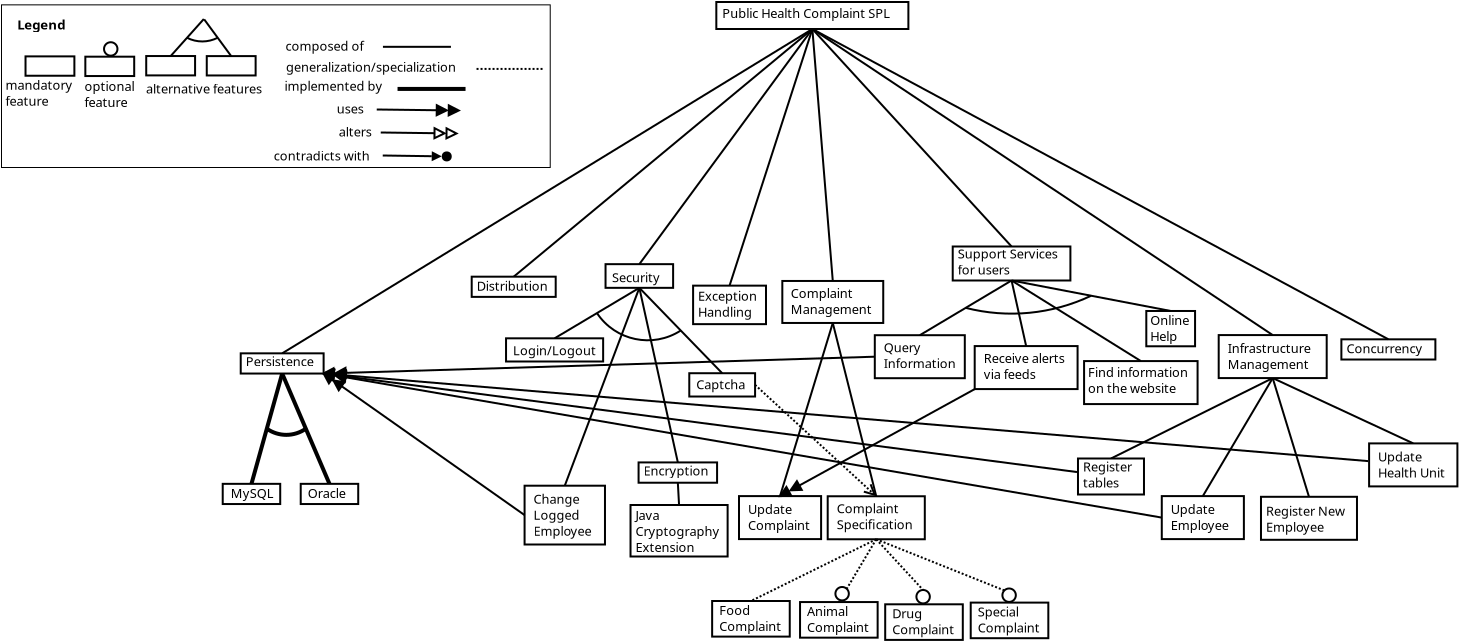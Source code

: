 <?xml version="1.0" encoding="UTF-8"?>
<dia:diagram xmlns:dia="http://www.lysator.liu.se/~alla/dia/">
  <dia:layer name="Background" visible="true" active="true">
    <dia:group>
      <dia:object type="Standard - Box" version="0" id="O0">
        <dia:attribute name="obj_pos">
          <dia:point val="26.84,22.58"/>
        </dia:attribute>
        <dia:attribute name="obj_bb">
          <dia:rectangle val="26.79,22.53;30.995,24.78"/>
        </dia:attribute>
        <dia:attribute name="elem_corner">
          <dia:point val="26.84,22.58"/>
        </dia:attribute>
        <dia:attribute name="elem_width">
          <dia:real val="4.105"/>
        </dia:attribute>
        <dia:attribute name="elem_height">
          <dia:real val="2.15"/>
        </dia:attribute>
        <dia:attribute name="show_background">
          <dia:boolean val="true"/>
        </dia:attribute>
      </dia:object>
      <dia:object type="Standard - Text" version="1" id="O1">
        <dia:attribute name="obj_pos">
          <dia:point val="27.29,23.48"/>
        </dia:attribute>
        <dia:attribute name="obj_bb">
          <dia:rectangle val="27.29,22.885;30.465,24.433"/>
        </dia:attribute>
        <dia:attribute name="text">
          <dia:composite type="text">
            <dia:attribute name="string">
              <dia:string>#Update
Employee#</dia:string>
            </dia:attribute>
            <dia:attribute name="font">
              <dia:font family="sans" style="0" name="Helvetica"/>
            </dia:attribute>
            <dia:attribute name="height">
              <dia:real val="0.8"/>
            </dia:attribute>
            <dia:attribute name="pos">
              <dia:point val="27.29,23.48"/>
            </dia:attribute>
            <dia:attribute name="color">
              <dia:color val="#000000"/>
            </dia:attribute>
            <dia:attribute name="alignment">
              <dia:enum val="0"/>
            </dia:attribute>
          </dia:composite>
        </dia:attribute>
        <dia:attribute name="valign">
          <dia:enum val="3"/>
        </dia:attribute>
      </dia:object>
    </dia:group>
    <dia:object type="Standard - Box" version="0" id="O2">
      <dia:attribute name="obj_pos">
        <dia:point val="10.136,22.588"/>
      </dia:attribute>
      <dia:attribute name="obj_bb">
        <dia:rectangle val="10.086,22.538;15.041,24.788"/>
      </dia:attribute>
      <dia:attribute name="elem_corner">
        <dia:point val="10.136,22.588"/>
      </dia:attribute>
      <dia:attribute name="elem_width">
        <dia:real val="4.855"/>
      </dia:attribute>
      <dia:attribute name="elem_height">
        <dia:real val="2.15"/>
      </dia:attribute>
      <dia:attribute name="border_width">
        <dia:real val="0.1"/>
      </dia:attribute>
      <dia:attribute name="show_background">
        <dia:boolean val="true"/>
      </dia:attribute>
    </dia:object>
    <dia:object type="Standard - Text" version="1" id="O3">
      <dia:attribute name="obj_pos">
        <dia:point val="10.586,23.438"/>
      </dia:attribute>
      <dia:attribute name="obj_bb">
        <dia:rectangle val="10.586,22.843;14.698,24.391"/>
      </dia:attribute>
      <dia:attribute name="text">
        <dia:composite type="text">
          <dia:attribute name="string">
            <dia:string>#Complaint
Specification#</dia:string>
          </dia:attribute>
          <dia:attribute name="font">
            <dia:font family="sans" style="0" name="Helvetica"/>
          </dia:attribute>
          <dia:attribute name="height">
            <dia:real val="0.8"/>
          </dia:attribute>
          <dia:attribute name="pos">
            <dia:point val="10.586,23.438"/>
          </dia:attribute>
          <dia:attribute name="color">
            <dia:color val="#000000"/>
          </dia:attribute>
          <dia:attribute name="alignment">
            <dia:enum val="0"/>
          </dia:attribute>
        </dia:composite>
      </dia:attribute>
      <dia:attribute name="valign">
        <dia:enum val="3"/>
      </dia:attribute>
    </dia:object>
    <dia:object type="Standard - Line" version="0" id="O4">
      <dia:attribute name="obj_pos">
        <dia:point val="10.39,13.923"/>
      </dia:attribute>
      <dia:attribute name="obj_bb">
        <dia:rectangle val="7.691,13.861;10.453,22.642"/>
      </dia:attribute>
      <dia:attribute name="conn_endpoints">
        <dia:point val="10.39,13.923"/>
        <dia:point val="7.753,22.58"/>
      </dia:attribute>
      <dia:attribute name="numcp">
        <dia:int val="1"/>
      </dia:attribute>
      <dia:connections>
        <dia:connection handle="0" to="O70" connection="6"/>
        <dia:connection handle="1" to="O23" connection="1"/>
      </dia:connections>
    </dia:object>
    <dia:object type="Standard - Line" version="0" id="O5">
      <dia:attribute name="obj_pos">
        <dia:point val="10.39,13.923"/>
      </dia:attribute>
      <dia:attribute name="obj_bb">
        <dia:rectangle val="10.329,13.862;12.624,22.649"/>
      </dia:attribute>
      <dia:attribute name="conn_endpoints">
        <dia:point val="10.39,13.923"/>
        <dia:point val="12.563,22.588"/>
      </dia:attribute>
      <dia:attribute name="numcp">
        <dia:int val="1"/>
      </dia:attribute>
      <dia:connections>
        <dia:connection handle="0" to="O70" connection="6"/>
        <dia:connection handle="1" to="O2" connection="1"/>
      </dia:connections>
    </dia:object>
    <dia:object type="Standard - Line" version="0" id="O6">
      <dia:attribute name="obj_pos">
        <dia:point val="19.329,11.8"/>
      </dia:attribute>
      <dia:attribute name="obj_bb">
        <dia:rectangle val="14.673,11.731;19.397,14.604"/>
      </dia:attribute>
      <dia:attribute name="conn_endpoints">
        <dia:point val="19.329,11.8"/>
        <dia:point val="14.741,14.535"/>
      </dia:attribute>
      <dia:attribute name="numcp">
        <dia:int val="1"/>
      </dia:attribute>
      <dia:connections>
        <dia:connection handle="0" to="O63" connection="6"/>
        <dia:connection handle="1" to="O115" connection="1"/>
      </dia:connections>
    </dia:object>
    <dia:object type="Standard - Line" version="0" id="O7">
      <dia:attribute name="obj_pos">
        <dia:point val="9.369,-0.775"/>
      </dia:attribute>
      <dia:attribute name="obj_bb">
        <dia:rectangle val="9.3,-0.844;32.456,14.599"/>
      </dia:attribute>
      <dia:attribute name="conn_endpoints">
        <dia:point val="9.369,-0.775"/>
        <dia:point val="32.386,14.529"/>
      </dia:attribute>
      <dia:attribute name="numcp">
        <dia:int val="1"/>
      </dia:attribute>
      <dia:connections>
        <dia:connection handle="0" to="O40" connection="6"/>
        <dia:connection handle="1" to="O25" connection="1"/>
      </dia:connections>
    </dia:object>
    <dia:object type="Standard - Line" version="0" id="O8">
      <dia:attribute name="obj_pos">
        <dia:point val="32.386,16.679"/>
      </dia:attribute>
      <dia:attribute name="obj_bb">
        <dia:rectangle val="28.824,16.611;32.455,22.648"/>
      </dia:attribute>
      <dia:attribute name="conn_endpoints">
        <dia:point val="32.386,16.679"/>
        <dia:point val="28.892,22.58"/>
      </dia:attribute>
      <dia:attribute name="numcp">
        <dia:int val="1"/>
      </dia:attribute>
      <dia:connections>
        <dia:connection handle="0" to="O25" connection="6"/>
        <dia:connection handle="1" to="O0" connection="1"/>
      </dia:connections>
    </dia:object>
    <dia:object type="Standard - Line" version="0" id="O9">
      <dia:attribute name="obj_pos">
        <dia:point val="32.386,16.679"/>
      </dia:attribute>
      <dia:attribute name="obj_bb">
        <dia:rectangle val="32.324,16.617;34.262,22.677"/>
      </dia:attribute>
      <dia:attribute name="conn_endpoints">
        <dia:point val="32.386,16.679"/>
        <dia:point val="34.2,22.615"/>
      </dia:attribute>
      <dia:attribute name="numcp">
        <dia:int val="1"/>
      </dia:attribute>
      <dia:connections>
        <dia:connection handle="0" to="O25" connection="6"/>
        <dia:connection handle="1" to="O86" connection="1"/>
      </dia:connections>
    </dia:object>
    <dia:object type="Standard - Line" version="0" id="O10">
      <dia:attribute name="obj_pos">
        <dia:point val="0.718,12.167"/>
      </dia:attribute>
      <dia:attribute name="obj_bb">
        <dia:rectangle val="-3.074,12.103;0.782,22.124"/>
      </dia:attribute>
      <dia:attribute name="conn_endpoints">
        <dia:point val="0.718,12.167"/>
        <dia:point val="-3.01,22.06"/>
      </dia:attribute>
      <dia:attribute name="numcp">
        <dia:int val="1"/>
      </dia:attribute>
      <dia:connections>
        <dia:connection handle="0" to="O126" connection="6"/>
        <dia:connection handle="1" to="O53" connection="1"/>
      </dia:connections>
    </dia:object>
    <dia:object type="Standard - Line" version="0" id="O11">
      <dia:attribute name="obj_pos">
        <dia:point val="0.718,12.167"/>
      </dia:attribute>
      <dia:attribute name="obj_bb">
        <dia:rectangle val="-3.588,12.098;0.786,14.759"/>
      </dia:attribute>
      <dia:attribute name="conn_endpoints">
        <dia:point val="0.718,12.167"/>
        <dia:point val="-3.52,14.691"/>
      </dia:attribute>
      <dia:attribute name="numcp">
        <dia:int val="1"/>
      </dia:attribute>
      <dia:connections>
        <dia:connection handle="0" to="O126" connection="6"/>
        <dia:connection handle="1" to="O75" connection="1"/>
      </dia:connections>
    </dia:object>
    <dia:object type="Standard - Line" version="0" id="O12">
      <dia:attribute name="obj_pos">
        <dia:point val="32.386,16.679"/>
      </dia:attribute>
      <dia:attribute name="obj_bb">
        <dia:rectangle val="32.32,16.613;39.48,20.011"/>
      </dia:attribute>
      <dia:attribute name="conn_endpoints">
        <dia:point val="32.386,16.679"/>
        <dia:point val="39.413,19.945"/>
      </dia:attribute>
      <dia:attribute name="numcp">
        <dia:int val="1"/>
      </dia:attribute>
      <dia:connections>
        <dia:connection handle="0" to="O25" connection="6"/>
        <dia:connection handle="1" to="O88" connection="1"/>
      </dia:connections>
    </dia:object>
    <dia:object type="Standard - Line" version="0" id="O13">
      <dia:attribute name="obj_pos">
        <dia:point val="32.386,16.679"/>
      </dia:attribute>
      <dia:attribute name="obj_bb">
        <dia:rectangle val="24.233,16.612;32.453,20.767"/>
      </dia:attribute>
      <dia:attribute name="conn_endpoints">
        <dia:point val="32.386,16.679"/>
        <dia:point val="24.3,20.7"/>
      </dia:attribute>
      <dia:attribute name="numcp">
        <dia:int val="1"/>
      </dia:attribute>
      <dia:connections>
        <dia:connection handle="0" to="O25" connection="6"/>
        <dia:connection handle="1" to="O84" connection="1"/>
      </dia:connections>
    </dia:object>
    <dia:object type="Standard - Box" version="0" id="O14">
      <dia:attribute name="obj_pos">
        <dia:point val="4.358,27.825"/>
      </dia:attribute>
      <dia:attribute name="obj_bb">
        <dia:rectangle val="4.308,27.775;8.288,29.655"/>
      </dia:attribute>
      <dia:attribute name="elem_corner">
        <dia:point val="4.358,27.825"/>
      </dia:attribute>
      <dia:attribute name="elem_width">
        <dia:real val="3.88"/>
      </dia:attribute>
      <dia:attribute name="elem_height">
        <dia:real val="1.78"/>
      </dia:attribute>
      <dia:attribute name="border_width">
        <dia:real val="0.1"/>
      </dia:attribute>
      <dia:attribute name="show_background">
        <dia:boolean val="true"/>
      </dia:attribute>
    </dia:object>
    <dia:object type="Standard - Text" version="1" id="O15">
      <dia:attribute name="obj_pos">
        <dia:point val="4.708,28.525"/>
      </dia:attribute>
      <dia:attribute name="obj_bb">
        <dia:rectangle val="4.708,27.93;7.981,29.478"/>
      </dia:attribute>
      <dia:attribute name="text">
        <dia:composite type="text">
          <dia:attribute name="string">
            <dia:string>#Food
Complaint#</dia:string>
          </dia:attribute>
          <dia:attribute name="font">
            <dia:font family="sans" style="0" name="Helvetica"/>
          </dia:attribute>
          <dia:attribute name="height">
            <dia:real val="0.8"/>
          </dia:attribute>
          <dia:attribute name="pos">
            <dia:point val="4.708,28.525"/>
          </dia:attribute>
          <dia:attribute name="color">
            <dia:color val="#000000"/>
          </dia:attribute>
          <dia:attribute name="alignment">
            <dia:enum val="0"/>
          </dia:attribute>
        </dia:composite>
      </dia:attribute>
      <dia:attribute name="valign">
        <dia:enum val="3"/>
      </dia:attribute>
    </dia:object>
    <dia:object type="Standard - Line" version="0" id="O16">
      <dia:attribute name="obj_pos">
        <dia:point val="12.563,24.738"/>
      </dia:attribute>
      <dia:attribute name="obj_bb">
        <dia:rectangle val="10.624,24.67;12.632,27.947"/>
      </dia:attribute>
      <dia:attribute name="conn_endpoints">
        <dia:point val="12.563,24.738"/>
        <dia:point val="10.693,27.878"/>
      </dia:attribute>
      <dia:attribute name="numcp">
        <dia:int val="1"/>
      </dia:attribute>
      <dia:attribute name="line_width">
        <dia:real val="0.1"/>
      </dia:attribute>
      <dia:attribute name="line_style">
        <dia:enum val="4"/>
      </dia:attribute>
      <dia:connections>
        <dia:connection handle="0" to="O2" connection="6"/>
        <dia:connection handle="1" to="O28" connection="1"/>
      </dia:connections>
    </dia:object>
    <dia:object type="Standard - Line" version="0" id="O17">
      <dia:attribute name="obj_pos">
        <dia:point val="12.563,24.738"/>
      </dia:attribute>
      <dia:attribute name="obj_bb">
        <dia:rectangle val="6.231,24.671;12.63,27.892"/>
      </dia:attribute>
      <dia:attribute name="conn_endpoints">
        <dia:point val="12.563,24.738"/>
        <dia:point val="6.298,27.825"/>
      </dia:attribute>
      <dia:attribute name="numcp">
        <dia:int val="1"/>
      </dia:attribute>
      <dia:attribute name="line_width">
        <dia:real val="0.1"/>
      </dia:attribute>
      <dia:attribute name="line_style">
        <dia:enum val="4"/>
      </dia:attribute>
      <dia:connections>
        <dia:connection handle="0" to="O2" connection="6"/>
        <dia:connection handle="1" to="O14" connection="1"/>
      </dia:connections>
    </dia:object>
    <dia:object type="Standard - Line" version="0" id="O18">
      <dia:attribute name="obj_pos">
        <dia:point val="12.563,24.738"/>
      </dia:attribute>
      <dia:attribute name="obj_bb">
        <dia:rectangle val="12.493,24.667;14.977,27.344"/>
      </dia:attribute>
      <dia:attribute name="conn_endpoints">
        <dia:point val="12.563,24.738"/>
        <dia:point val="14.906,27.274"/>
      </dia:attribute>
      <dia:attribute name="numcp">
        <dia:int val="1"/>
      </dia:attribute>
      <dia:attribute name="line_width">
        <dia:real val="0.1"/>
      </dia:attribute>
      <dia:attribute name="line_style">
        <dia:enum val="4"/>
      </dia:attribute>
      <dia:connections>
        <dia:connection handle="0" to="O2" connection="6"/>
        <dia:connection handle="1" to="O33" connection="1"/>
      </dia:connections>
    </dia:object>
    <dia:object type="Standard - Line" version="0" id="O19">
      <dia:attribute name="obj_pos">
        <dia:point val="12.563,24.738"/>
      </dia:attribute>
      <dia:attribute name="obj_bb">
        <dia:rectangle val="12.498,24.673;19.034,27.362"/>
      </dia:attribute>
      <dia:attribute name="conn_endpoints">
        <dia:point val="12.563,24.738"/>
        <dia:point val="18.969,27.297"/>
      </dia:attribute>
      <dia:attribute name="numcp">
        <dia:int val="1"/>
      </dia:attribute>
      <dia:attribute name="line_width">
        <dia:real val="0.1"/>
      </dia:attribute>
      <dia:attribute name="line_style">
        <dia:enum val="4"/>
      </dia:attribute>
      <dia:connections>
        <dia:connection handle="0" to="O2" connection="6"/>
        <dia:connection handle="1" to="O36" connection="0"/>
      </dia:connections>
    </dia:object>
    <dia:object type="Standard - Line" version="0" id="O20">
      <dia:attribute name="obj_pos">
        <dia:point val="9.369,-0.775"/>
      </dia:attribute>
      <dia:attribute name="obj_bb">
        <dia:rectangle val="9.315,-0.829;10.444,11.877"/>
      </dia:attribute>
      <dia:attribute name="conn_endpoints">
        <dia:point val="9.369,-0.775"/>
        <dia:point val="10.39,11.823"/>
      </dia:attribute>
      <dia:attribute name="numcp">
        <dia:int val="1"/>
      </dia:attribute>
      <dia:attribute name="line_width">
        <dia:real val="0.1"/>
      </dia:attribute>
      <dia:connections>
        <dia:connection handle="0" to="O40" connection="6"/>
        <dia:connection handle="1" to="O70" connection="1"/>
      </dia:connections>
    </dia:object>
    <dia:object type="Standard - Line" version="0" id="O21">
      <dia:attribute name="obj_pos">
        <dia:point val="19.329,11.8"/>
      </dia:attribute>
      <dia:attribute name="obj_bb">
        <dia:rectangle val="19.269,11.74;20.118,15.139"/>
      </dia:attribute>
      <dia:attribute name="conn_endpoints">
        <dia:point val="19.329,11.8"/>
        <dia:point val="20.058,15.079"/>
      </dia:attribute>
      <dia:attribute name="numcp">
        <dia:int val="1"/>
      </dia:attribute>
      <dia:attribute name="line_width">
        <dia:real val="0.1"/>
      </dia:attribute>
      <dia:connections>
        <dia:connection handle="0" to="O63" connection="6"/>
        <dia:connection handle="1" to="O57" connection="1"/>
      </dia:connections>
    </dia:object>
    <dia:object type="Standard - Line" version="0" id="O22">
      <dia:attribute name="obj_pos">
        <dia:point val="19.329,11.8"/>
      </dia:attribute>
      <dia:attribute name="obj_bb">
        <dia:rectangle val="19.26,11.731;25.861,15.898"/>
      </dia:attribute>
      <dia:attribute name="conn_endpoints">
        <dia:point val="19.329,11.8"/>
        <dia:point val="25.793,15.829"/>
      </dia:attribute>
      <dia:attribute name="numcp">
        <dia:int val="1"/>
      </dia:attribute>
      <dia:attribute name="line_width">
        <dia:real val="0.1"/>
      </dia:attribute>
      <dia:connections>
        <dia:connection handle="0" to="O63" connection="6"/>
        <dia:connection handle="1" to="O59" connection="1"/>
      </dia:connections>
    </dia:object>
    <dia:object type="Standard - Box" version="0" id="O23">
      <dia:attribute name="obj_pos">
        <dia:point val="5.701,22.58"/>
      </dia:attribute>
      <dia:attribute name="obj_bb">
        <dia:rectangle val="5.651,22.53;9.856,24.78"/>
      </dia:attribute>
      <dia:attribute name="elem_corner">
        <dia:point val="5.701,22.58"/>
      </dia:attribute>
      <dia:attribute name="elem_width">
        <dia:real val="4.105"/>
      </dia:attribute>
      <dia:attribute name="elem_height">
        <dia:real val="2.15"/>
      </dia:attribute>
      <dia:attribute name="border_width">
        <dia:real val="0.1"/>
      </dia:attribute>
      <dia:attribute name="show_background">
        <dia:boolean val="true"/>
      </dia:attribute>
    </dia:object>
    <dia:object type="Standard - Text" version="1" id="O24">
      <dia:attribute name="obj_pos">
        <dia:point val="6.151,23.48"/>
      </dia:attribute>
      <dia:attribute name="obj_bb">
        <dia:rectangle val="6.151,22.885;9.423,24.433"/>
      </dia:attribute>
      <dia:attribute name="text">
        <dia:composite type="text">
          <dia:attribute name="string">
            <dia:string>#Update
Complaint#</dia:string>
          </dia:attribute>
          <dia:attribute name="font">
            <dia:font family="sans" style="0" name="Helvetica"/>
          </dia:attribute>
          <dia:attribute name="height">
            <dia:real val="0.8"/>
          </dia:attribute>
          <dia:attribute name="pos">
            <dia:point val="6.151,23.48"/>
          </dia:attribute>
          <dia:attribute name="color">
            <dia:color val="#000000"/>
          </dia:attribute>
          <dia:attribute name="alignment">
            <dia:enum val="0"/>
          </dia:attribute>
        </dia:composite>
      </dia:attribute>
      <dia:attribute name="valign">
        <dia:enum val="3"/>
      </dia:attribute>
    </dia:object>
    <dia:object type="Standard - Box" version="0" id="O25">
      <dia:attribute name="obj_pos">
        <dia:point val="29.686,14.529"/>
      </dia:attribute>
      <dia:attribute name="obj_bb">
        <dia:rectangle val="29.636,14.479;35.136,16.729"/>
      </dia:attribute>
      <dia:attribute name="elem_corner">
        <dia:point val="29.686,14.529"/>
      </dia:attribute>
      <dia:attribute name="elem_width">
        <dia:real val="5.4"/>
      </dia:attribute>
      <dia:attribute name="elem_height">
        <dia:real val="2.15"/>
      </dia:attribute>
      <dia:attribute name="show_background">
        <dia:boolean val="true"/>
      </dia:attribute>
    </dia:object>
    <dia:object type="Standard - Text" version="1" id="O26">
      <dia:attribute name="obj_pos">
        <dia:point val="30.136,15.429"/>
      </dia:attribute>
      <dia:attribute name="obj_bb">
        <dia:rectangle val="30.136,14.834;34.511,16.382"/>
      </dia:attribute>
      <dia:attribute name="text">
        <dia:composite type="text">
          <dia:attribute name="string">
            <dia:string>#Infrastructure
Management#</dia:string>
          </dia:attribute>
          <dia:attribute name="font">
            <dia:font family="sans" style="0" name="Helvetica"/>
          </dia:attribute>
          <dia:attribute name="height">
            <dia:real val="0.8"/>
          </dia:attribute>
          <dia:attribute name="pos">
            <dia:point val="30.136,15.429"/>
          </dia:attribute>
          <dia:attribute name="color">
            <dia:color val="#000000"/>
          </dia:attribute>
          <dia:attribute name="alignment">
            <dia:enum val="0"/>
          </dia:attribute>
        </dia:composite>
      </dia:attribute>
      <dia:attribute name="valign">
        <dia:enum val="3"/>
      </dia:attribute>
    </dia:object>
    <dia:object type="Standard - Line" version="0" id="O27">
      <dia:attribute name="obj_pos">
        <dia:point val="9.369,-0.775"/>
      </dia:attribute>
      <dia:attribute name="obj_bb">
        <dia:rectangle val="5.166,-0.838;9.432,12.12"/>
      </dia:attribute>
      <dia:attribute name="conn_endpoints">
        <dia:point val="9.369,-0.775"/>
        <dia:point val="5.229,12.057"/>
      </dia:attribute>
      <dia:attribute name="numcp">
        <dia:int val="1"/>
      </dia:attribute>
      <dia:attribute name="line_width">
        <dia:real val="0.1"/>
      </dia:attribute>
      <dia:connections>
        <dia:connection handle="0" to="O40" connection="6"/>
        <dia:connection handle="1" to="O72" connection="1"/>
      </dia:connections>
    </dia:object>
    <dia:object type="Standard - Box" version="0" id="O28">
      <dia:attribute name="obj_pos">
        <dia:point val="8.753,27.878"/>
      </dia:attribute>
      <dia:attribute name="obj_bb">
        <dia:rectangle val="8.703,27.828;12.683,29.709"/>
      </dia:attribute>
      <dia:attribute name="elem_corner">
        <dia:point val="8.753,27.878"/>
      </dia:attribute>
      <dia:attribute name="elem_width">
        <dia:real val="3.88"/>
      </dia:attribute>
      <dia:attribute name="elem_height">
        <dia:real val="1.78"/>
      </dia:attribute>
      <dia:attribute name="border_width">
        <dia:real val="0.1"/>
      </dia:attribute>
      <dia:attribute name="show_background">
        <dia:boolean val="true"/>
      </dia:attribute>
    </dia:object>
    <dia:object type="Standard - Text" version="1" id="O29">
      <dia:attribute name="obj_pos">
        <dia:point val="9.103,28.578"/>
      </dia:attribute>
      <dia:attribute name="obj_bb">
        <dia:rectangle val="9.103,27.983;12.375,29.531"/>
      </dia:attribute>
      <dia:attribute name="text">
        <dia:composite type="text">
          <dia:attribute name="string">
            <dia:string>#Animal
Complaint#</dia:string>
          </dia:attribute>
          <dia:attribute name="font">
            <dia:font family="sans" style="0" name="Helvetica"/>
          </dia:attribute>
          <dia:attribute name="height">
            <dia:real val="0.8"/>
          </dia:attribute>
          <dia:attribute name="pos">
            <dia:point val="9.103,28.578"/>
          </dia:attribute>
          <dia:attribute name="color">
            <dia:color val="#000000"/>
          </dia:attribute>
          <dia:attribute name="alignment">
            <dia:enum val="0"/>
          </dia:attribute>
        </dia:composite>
      </dia:attribute>
      <dia:attribute name="valign">
        <dia:enum val="3"/>
      </dia:attribute>
    </dia:object>
    <dia:object type="Standard - Ellipse" version="0" id="O30">
      <dia:attribute name="obj_pos">
        <dia:point val="10.521,27.124"/>
      </dia:attribute>
      <dia:attribute name="obj_bb">
        <dia:rectangle val="10.471,27.074;11.242,27.845"/>
      </dia:attribute>
      <dia:attribute name="elem_corner">
        <dia:point val="10.521,27.124"/>
      </dia:attribute>
      <dia:attribute name="elem_width">
        <dia:real val="0.672"/>
      </dia:attribute>
      <dia:attribute name="elem_height">
        <dia:real val="0.672"/>
      </dia:attribute>
      <dia:attribute name="border_width">
        <dia:real val="0.1"/>
      </dia:attribute>
      <dia:attribute name="aspect">
        <dia:enum val="2"/>
      </dia:attribute>
    </dia:object>
    <dia:object type="Standard - Box" version="0" id="O31">
      <dia:attribute name="obj_pos">
        <dia:point val="13.011,27.99"/>
      </dia:attribute>
      <dia:attribute name="obj_bb">
        <dia:rectangle val="12.961,27.94;16.941,29.82"/>
      </dia:attribute>
      <dia:attribute name="elem_corner">
        <dia:point val="13.011,27.99"/>
      </dia:attribute>
      <dia:attribute name="elem_width">
        <dia:real val="3.88"/>
      </dia:attribute>
      <dia:attribute name="elem_height">
        <dia:real val="1.78"/>
      </dia:attribute>
      <dia:attribute name="border_width">
        <dia:real val="0.1"/>
      </dia:attribute>
      <dia:attribute name="show_background">
        <dia:boolean val="true"/>
      </dia:attribute>
    </dia:object>
    <dia:object type="Standard - Text" version="1" id="O32">
      <dia:attribute name="obj_pos">
        <dia:point val="13.361,28.69"/>
      </dia:attribute>
      <dia:attribute name="obj_bb">
        <dia:rectangle val="13.361,28.095;16.633,29.643"/>
      </dia:attribute>
      <dia:attribute name="text">
        <dia:composite type="text">
          <dia:attribute name="string">
            <dia:string>#Drug
Complaint#</dia:string>
          </dia:attribute>
          <dia:attribute name="font">
            <dia:font family="sans" style="0" name="Helvetica"/>
          </dia:attribute>
          <dia:attribute name="height">
            <dia:real val="0.8"/>
          </dia:attribute>
          <dia:attribute name="pos">
            <dia:point val="13.361,28.69"/>
          </dia:attribute>
          <dia:attribute name="color">
            <dia:color val="#000000"/>
          </dia:attribute>
          <dia:attribute name="alignment">
            <dia:enum val="0"/>
          </dia:attribute>
        </dia:composite>
      </dia:attribute>
      <dia:attribute name="valign">
        <dia:enum val="3"/>
      </dia:attribute>
    </dia:object>
    <dia:object type="Standard - Ellipse" version="0" id="O33">
      <dia:attribute name="obj_pos">
        <dia:point val="14.571,27.274"/>
      </dia:attribute>
      <dia:attribute name="obj_bb">
        <dia:rectangle val="14.521,27.224;15.292,27.995"/>
      </dia:attribute>
      <dia:attribute name="elem_corner">
        <dia:point val="14.571,27.274"/>
      </dia:attribute>
      <dia:attribute name="elem_width">
        <dia:real val="0.672"/>
      </dia:attribute>
      <dia:attribute name="elem_height">
        <dia:real val="0.672"/>
      </dia:attribute>
      <dia:attribute name="border_width">
        <dia:real val="0.1"/>
      </dia:attribute>
      <dia:attribute name="aspect">
        <dia:enum val="2"/>
      </dia:attribute>
    </dia:object>
    <dia:object type="Standard - Box" version="0" id="O34">
      <dia:attribute name="obj_pos">
        <dia:point val="17.287,27.905"/>
      </dia:attribute>
      <dia:attribute name="obj_bb">
        <dia:rectangle val="17.237,27.855;21.217,29.735"/>
      </dia:attribute>
      <dia:attribute name="elem_corner">
        <dia:point val="17.287,27.905"/>
      </dia:attribute>
      <dia:attribute name="elem_width">
        <dia:real val="3.88"/>
      </dia:attribute>
      <dia:attribute name="elem_height">
        <dia:real val="1.78"/>
      </dia:attribute>
      <dia:attribute name="border_width">
        <dia:real val="0.1"/>
      </dia:attribute>
      <dia:attribute name="show_background">
        <dia:boolean val="true"/>
      </dia:attribute>
    </dia:object>
    <dia:object type="Standard - Text" version="1" id="O35">
      <dia:attribute name="obj_pos">
        <dia:point val="17.637,28.605"/>
      </dia:attribute>
      <dia:attribute name="obj_bb">
        <dia:rectangle val="17.637,28.01;20.909,29.557"/>
      </dia:attribute>
      <dia:attribute name="text">
        <dia:composite type="text">
          <dia:attribute name="string">
            <dia:string>#Special
Complaint#</dia:string>
          </dia:attribute>
          <dia:attribute name="font">
            <dia:font family="sans" style="0" name="Helvetica"/>
          </dia:attribute>
          <dia:attribute name="height">
            <dia:real val="0.8"/>
          </dia:attribute>
          <dia:attribute name="pos">
            <dia:point val="17.637,28.605"/>
          </dia:attribute>
          <dia:attribute name="color">
            <dia:color val="#000000"/>
          </dia:attribute>
          <dia:attribute name="alignment">
            <dia:enum val="0"/>
          </dia:attribute>
        </dia:composite>
      </dia:attribute>
      <dia:attribute name="valign">
        <dia:enum val="3"/>
      </dia:attribute>
    </dia:object>
    <dia:object type="Standard - Ellipse" version="0" id="O36">
      <dia:attribute name="obj_pos">
        <dia:point val="18.871,27.199"/>
      </dia:attribute>
      <dia:attribute name="obj_bb">
        <dia:rectangle val="18.821,27.149;19.592,27.92"/>
      </dia:attribute>
      <dia:attribute name="elem_corner">
        <dia:point val="18.871,27.199"/>
      </dia:attribute>
      <dia:attribute name="elem_width">
        <dia:real val="0.672"/>
      </dia:attribute>
      <dia:attribute name="elem_height">
        <dia:real val="0.672"/>
      </dia:attribute>
      <dia:attribute name="border_width">
        <dia:real val="0.1"/>
      </dia:attribute>
      <dia:attribute name="aspect">
        <dia:enum val="2"/>
      </dia:attribute>
    </dia:object>
    <dia:object type="Standard - Line" version="0" id="O37">
      <dia:attribute name="obj_pos">
        <dia:point val="0.718,12.167"/>
      </dia:attribute>
      <dia:attribute name="obj_bb">
        <dia:rectangle val="0.647,12.096;4.931,16.506"/>
      </dia:attribute>
      <dia:attribute name="conn_endpoints">
        <dia:point val="0.718,12.167"/>
        <dia:point val="4.86,16.436"/>
      </dia:attribute>
      <dia:attribute name="numcp">
        <dia:int val="1"/>
      </dia:attribute>
      <dia:attribute name="line_width">
        <dia:real val="0.1"/>
      </dia:attribute>
      <dia:connections>
        <dia:connection handle="0" to="O126" connection="6"/>
        <dia:connection handle="1" to="O77" connection="1"/>
      </dia:connections>
    </dia:object>
    <dia:object type="Standard - Line" version="0" id="O38">
      <dia:attribute name="obj_pos">
        <dia:point val="9.369,-0.775"/>
      </dia:attribute>
      <dia:attribute name="obj_bb">
        <dia:rectangle val="0.648,-0.845;9.439,11.053"/>
      </dia:attribute>
      <dia:attribute name="conn_endpoints">
        <dia:point val="9.369,-0.775"/>
        <dia:point val="0.718,10.983"/>
      </dia:attribute>
      <dia:attribute name="numcp">
        <dia:int val="1"/>
      </dia:attribute>
      <dia:attribute name="line_width">
        <dia:real val="0.1"/>
      </dia:attribute>
      <dia:connections>
        <dia:connection handle="0" to="O40" connection="6"/>
        <dia:connection handle="1" to="O126" connection="1"/>
      </dia:connections>
    </dia:object>
    <dia:object type="Standard - Line" version="0" id="O39">
      <dia:attribute name="obj_pos">
        <dia:point val="0.718,12.167"/>
      </dia:attribute>
      <dia:attribute name="obj_bb">
        <dia:rectangle val="0.658,12.107;2.702,20.956"/>
      </dia:attribute>
      <dia:attribute name="conn_endpoints">
        <dia:point val="0.718,12.167"/>
        <dia:point val="2.643,20.896"/>
      </dia:attribute>
      <dia:attribute name="numcp">
        <dia:int val="1"/>
      </dia:attribute>
      <dia:attribute name="line_width">
        <dia:real val="0.1"/>
      </dia:attribute>
      <dia:connections>
        <dia:connection handle="0" to="O126" connection="6"/>
        <dia:connection handle="1" to="O55" connection="1"/>
      </dia:connections>
    </dia:object>
    <dia:object type="Standard - Box" version="0" id="O40">
      <dia:attribute name="obj_pos">
        <dia:point val="4.567,-2.125"/>
      </dia:attribute>
      <dia:attribute name="obj_bb">
        <dia:rectangle val="4.517,-2.175;14.221,-0.725"/>
      </dia:attribute>
      <dia:attribute name="elem_corner">
        <dia:point val="4.567,-2.125"/>
      </dia:attribute>
      <dia:attribute name="elem_width">
        <dia:real val="9.603"/>
      </dia:attribute>
      <dia:attribute name="elem_height">
        <dia:real val="1.35"/>
      </dia:attribute>
      <dia:attribute name="show_background">
        <dia:boolean val="true"/>
      </dia:attribute>
    </dia:object>
    <dia:object type="Standard - Text" version="1" id="O41">
      <dia:attribute name="obj_pos">
        <dia:point val="4.867,-1.325"/>
      </dia:attribute>
      <dia:attribute name="obj_bb">
        <dia:rectangle val="4.867,-1.92;13.895,-1.172"/>
      </dia:attribute>
      <dia:attribute name="text">
        <dia:composite type="text">
          <dia:attribute name="string">
            <dia:string>#Public Health Complaint SPL#</dia:string>
          </dia:attribute>
          <dia:attribute name="font">
            <dia:font family="sans" style="0" name="Helvetica"/>
          </dia:attribute>
          <dia:attribute name="height">
            <dia:real val="0.8"/>
          </dia:attribute>
          <dia:attribute name="pos">
            <dia:point val="4.867,-1.325"/>
          </dia:attribute>
          <dia:attribute name="color">
            <dia:color val="#000000"/>
          </dia:attribute>
          <dia:attribute name="alignment">
            <dia:enum val="0"/>
          </dia:attribute>
        </dia:composite>
      </dia:attribute>
      <dia:attribute name="valign">
        <dia:enum val="3"/>
      </dia:attribute>
    </dia:object>
    <dia:object type="Standard - Line" version="0" id="O42">
      <dia:attribute name="obj_pos">
        <dia:point val="9.369,-0.775"/>
      </dia:attribute>
      <dia:attribute name="obj_bb">
        <dia:rectangle val="-17.209,-0.844;9.438,15.511"/>
      </dia:attribute>
      <dia:attribute name="conn_endpoints">
        <dia:point val="9.369,-0.775"/>
        <dia:point val="-17.14,15.442"/>
      </dia:attribute>
      <dia:attribute name="numcp">
        <dia:int val="1"/>
      </dia:attribute>
      <dia:attribute name="line_width">
        <dia:real val="0.1"/>
      </dia:attribute>
      <dia:connections>
        <dia:connection handle="0" to="O40" connection="6"/>
        <dia:connection handle="1" to="O124" connection="1"/>
      </dia:connections>
    </dia:object>
    <dia:object type="Standard - Box" version="0" id="O43">
      <dia:attribute name="obj_pos">
        <dia:point val="35.82,14.741"/>
      </dia:attribute>
      <dia:attribute name="obj_bb">
        <dia:rectangle val="35.77,14.691;40.57,15.801"/>
      </dia:attribute>
      <dia:attribute name="elem_corner">
        <dia:point val="35.82,14.741"/>
      </dia:attribute>
      <dia:attribute name="elem_width">
        <dia:real val="4.7"/>
      </dia:attribute>
      <dia:attribute name="elem_height">
        <dia:real val="1.01"/>
      </dia:attribute>
      <dia:attribute name="show_background">
        <dia:boolean val="true"/>
      </dia:attribute>
    </dia:object>
    <dia:object type="Standard - Text" version="1" id="O44">
      <dia:attribute name="obj_pos">
        <dia:point val="36.07,15.441"/>
      </dia:attribute>
      <dia:attribute name="obj_bb">
        <dia:rectangle val="36.07,14.846;40.105,15.594"/>
      </dia:attribute>
      <dia:attribute name="text">
        <dia:composite type="text">
          <dia:attribute name="string">
            <dia:string>#Concurrency#</dia:string>
          </dia:attribute>
          <dia:attribute name="font">
            <dia:font family="sans" style="0" name="Helvetica"/>
          </dia:attribute>
          <dia:attribute name="height">
            <dia:real val="0.8"/>
          </dia:attribute>
          <dia:attribute name="pos">
            <dia:point val="36.07,15.441"/>
          </dia:attribute>
          <dia:attribute name="color">
            <dia:color val="#000000"/>
          </dia:attribute>
          <dia:attribute name="alignment">
            <dia:enum val="0"/>
          </dia:attribute>
        </dia:composite>
      </dia:attribute>
      <dia:attribute name="valign">
        <dia:enum val="3"/>
      </dia:attribute>
    </dia:object>
    <dia:object type="Standard - Line" version="0" id="O45">
      <dia:attribute name="obj_pos">
        <dia:point val="9.369,-0.775"/>
      </dia:attribute>
      <dia:attribute name="obj_bb">
        <dia:rectangle val="9.301,-0.843;38.238,14.809"/>
      </dia:attribute>
      <dia:attribute name="conn_endpoints">
        <dia:point val="9.369,-0.775"/>
        <dia:point val="38.17,14.741"/>
      </dia:attribute>
      <dia:attribute name="numcp">
        <dia:int val="1"/>
      </dia:attribute>
      <dia:attribute name="line_width">
        <dia:real val="0.1"/>
      </dia:attribute>
      <dia:connections>
        <dia:connection handle="0" to="O40" connection="6"/>
        <dia:connection handle="1" to="O43" connection="1"/>
      </dia:connections>
    </dia:object>
    <dia:object type="Standard - Line" version="0" id="O46">
      <dia:attribute name="obj_pos">
        <dia:point val="-17.14,16.452"/>
      </dia:attribute>
      <dia:attribute name="obj_bb">
        <dia:rectangle val="-18.799,16.329;-17.017,22.091"/>
      </dia:attribute>
      <dia:attribute name="conn_endpoints">
        <dia:point val="-17.14,16.452"/>
        <dia:point val="-18.676,21.967"/>
      </dia:attribute>
      <dia:attribute name="numcp">
        <dia:int val="1"/>
      </dia:attribute>
      <dia:attribute name="line_width">
        <dia:real val="0.2"/>
      </dia:attribute>
      <dia:connections>
        <dia:connection handle="0" to="O124" connection="6"/>
        <dia:connection handle="1" to="O118" connection="1"/>
      </dia:connections>
    </dia:object>
    <dia:object type="Standard - Line" version="0" id="O47">
      <dia:attribute name="obj_pos">
        <dia:point val="-17.14,16.452"/>
      </dia:attribute>
      <dia:attribute name="obj_bb">
        <dia:rectangle val="-17.272,16.32;-14.645,22.099"/>
      </dia:attribute>
      <dia:attribute name="conn_endpoints">
        <dia:point val="-17.14,16.452"/>
        <dia:point val="-14.776,21.967"/>
      </dia:attribute>
      <dia:attribute name="numcp">
        <dia:int val="1"/>
      </dia:attribute>
      <dia:attribute name="line_width">
        <dia:real val="0.2"/>
      </dia:attribute>
      <dia:connections>
        <dia:connection handle="0" to="O124" connection="6"/>
        <dia:connection handle="1" to="O120" connection="1"/>
      </dia:connections>
    </dia:object>
    <dia:object type="Standard - Arc" version="0" id="O48">
      <dia:attribute name="obj_pos">
        <dia:point val="-17.908,19.21"/>
      </dia:attribute>
      <dia:attribute name="obj_bb">
        <dia:rectangle val="-18.008,19.11;-15.858,19.617"/>
      </dia:attribute>
      <dia:attribute name="conn_endpoints">
        <dia:point val="-17.908,19.21"/>
        <dia:point val="-15.958,19.21"/>
      </dia:attribute>
      <dia:attribute name="curve_distance">
        <dia:real val="0.308"/>
      </dia:attribute>
      <dia:attribute name="line_width">
        <dia:real val="0.2"/>
      </dia:attribute>
      <dia:connections>
        <dia:connection handle="0" to="O46" connection="0"/>
        <dia:connection handle="1" to="O47" connection="0"/>
      </dia:connections>
    </dia:object>
    <dia:object type="Standard - Line" version="0" id="O49">
      <dia:attribute name="obj_pos">
        <dia:point val="9.369,-0.775"/>
      </dia:attribute>
      <dia:attribute name="obj_bb">
        <dia:rectangle val="-5.634,-0.845;9.439,11.679"/>
      </dia:attribute>
      <dia:attribute name="conn_endpoints">
        <dia:point val="9.369,-0.775"/>
        <dia:point val="-5.564,11.609"/>
      </dia:attribute>
      <dia:attribute name="numcp">
        <dia:int val="1"/>
      </dia:attribute>
      <dia:attribute name="line_width">
        <dia:real val="0.1"/>
      </dia:attribute>
      <dia:connections>
        <dia:connection handle="0" to="O40" connection="6"/>
        <dia:connection handle="1" to="O122" connection="1"/>
      </dia:connections>
    </dia:object>
    <dia:object type="Standard - Arc" version="0" id="O50">
      <dia:attribute name="obj_pos">
        <dia:point val="2.789,14.301"/>
      </dia:attribute>
      <dia:attribute name="obj_bb">
        <dia:rectangle val="-1.46,13.37;2.848,14.84"/>
      </dia:attribute>
      <dia:attribute name="conn_endpoints">
        <dia:point val="2.789,14.301"/>
        <dia:point val="-1.401,13.429"/>
      </dia:attribute>
      <dia:attribute name="curve_distance">
        <dia:real val="-0.879"/>
      </dia:attribute>
      <dia:attribute name="line_width">
        <dia:real val="0.1"/>
      </dia:attribute>
      <dia:connections>
        <dia:connection handle="0" to="O37" connection="0"/>
        <dia:connection handle="1" to="O11" connection="0"/>
      </dia:connections>
    </dia:object>
    <dia:object type="Standard - Arc" version="0" id="O51">
      <dia:attribute name="obj_pos">
        <dia:point val="17.035,13.168"/>
      </dia:attribute>
      <dia:attribute name="obj_bb">
        <dia:rectangle val="16.98,12.507;23.362,13.507"/>
      </dia:attribute>
      <dia:attribute name="conn_endpoints">
        <dia:point val="17.035,13.168"/>
        <dia:point val="23.307,12.562"/>
      </dia:attribute>
      <dia:attribute name="curve_distance">
        <dia:real val="0.552"/>
      </dia:attribute>
      <dia:attribute name="line_width">
        <dia:real val="0.1"/>
      </dia:attribute>
      <dia:connections>
        <dia:connection handle="0" to="O6" connection="0"/>
        <dia:connection handle="1" to="O65" connection="0"/>
      </dia:connections>
    </dia:object>
    <dia:object type="Standard - Line" version="0" id="O52">
      <dia:attribute name="obj_pos">
        <dia:point val="19.329,10.1"/>
      </dia:attribute>
      <dia:attribute name="obj_bb">
        <dia:rectangle val="9.298,-0.846;19.399,10.171"/>
      </dia:attribute>
      <dia:attribute name="conn_endpoints">
        <dia:point val="19.329,10.1"/>
        <dia:point val="9.369,-0.775"/>
      </dia:attribute>
      <dia:attribute name="numcp">
        <dia:int val="1"/>
      </dia:attribute>
      <dia:attribute name="line_width">
        <dia:real val="0.1"/>
      </dia:attribute>
      <dia:connections>
        <dia:connection handle="0" to="O63" connection="1"/>
        <dia:connection handle="1" to="O40" connection="6"/>
      </dia:connections>
    </dia:object>
    <dia:group>
      <dia:object type="Standard - Box" version="0" id="O53">
        <dia:attribute name="obj_pos">
          <dia:point val="-5.02,22.06"/>
        </dia:attribute>
        <dia:attribute name="obj_bb">
          <dia:rectangle val="-5.07,22.01;-0.95,25.05"/>
        </dia:attribute>
        <dia:attribute name="elem_corner">
          <dia:point val="-5.02,22.06"/>
        </dia:attribute>
        <dia:attribute name="elem_width">
          <dia:real val="4.02"/>
        </dia:attribute>
        <dia:attribute name="elem_height">
          <dia:real val="2.94"/>
        </dia:attribute>
        <dia:attribute name="show_background">
          <dia:boolean val="true"/>
        </dia:attribute>
      </dia:object>
      <dia:object type="Standard - Text" version="1" id="O54">
        <dia:attribute name="obj_pos">
          <dia:point val="-4.57,22.96"/>
        </dia:attribute>
        <dia:attribute name="obj_bb">
          <dia:rectangle val="-4.57,22.365;-1.395,24.712"/>
        </dia:attribute>
        <dia:attribute name="text">
          <dia:composite type="text">
            <dia:attribute name="string">
              <dia:string>#Change
Logged
Employee#</dia:string>
            </dia:attribute>
            <dia:attribute name="font">
              <dia:font family="sans" style="0" name="Helvetica"/>
            </dia:attribute>
            <dia:attribute name="height">
              <dia:real val="0.8"/>
            </dia:attribute>
            <dia:attribute name="pos">
              <dia:point val="-4.57,22.96"/>
            </dia:attribute>
            <dia:attribute name="color">
              <dia:color val="#000000"/>
            </dia:attribute>
            <dia:attribute name="alignment">
              <dia:enum val="0"/>
            </dia:attribute>
          </dia:composite>
        </dia:attribute>
        <dia:attribute name="valign">
          <dia:enum val="3"/>
        </dia:attribute>
      </dia:object>
    </dia:group>
    <dia:group>
      <dia:object type="Standard - Box" version="0" id="O55">
        <dia:attribute name="obj_pos">
          <dia:point val="0.68,20.896"/>
        </dia:attribute>
        <dia:attribute name="obj_bb">
          <dia:rectangle val="0.63,20.846;4.655,21.961"/>
        </dia:attribute>
        <dia:attribute name="elem_corner">
          <dia:point val="0.68,20.896"/>
        </dia:attribute>
        <dia:attribute name="elem_width">
          <dia:real val="3.925"/>
        </dia:attribute>
        <dia:attribute name="elem_height">
          <dia:real val="1.015"/>
        </dia:attribute>
        <dia:attribute name="show_background">
          <dia:boolean val="true"/>
        </dia:attribute>
      </dia:object>
      <dia:object type="Standard - Text" version="1" id="O56">
        <dia:attribute name="obj_pos">
          <dia:point val="0.93,21.546"/>
        </dia:attribute>
        <dia:attribute name="obj_bb">
          <dia:rectangle val="0.93,20.951;4.368,21.698"/>
        </dia:attribute>
        <dia:attribute name="text">
          <dia:composite type="text">
            <dia:attribute name="string">
              <dia:string>#Encryption#</dia:string>
            </dia:attribute>
            <dia:attribute name="font">
              <dia:font family="sans" style="0" name="Helvetica"/>
            </dia:attribute>
            <dia:attribute name="height">
              <dia:real val="0.8"/>
            </dia:attribute>
            <dia:attribute name="pos">
              <dia:point val="0.93,21.546"/>
            </dia:attribute>
            <dia:attribute name="color">
              <dia:color val="#000000"/>
            </dia:attribute>
            <dia:attribute name="alignment">
              <dia:enum val="0"/>
            </dia:attribute>
          </dia:composite>
        </dia:attribute>
        <dia:attribute name="valign">
          <dia:enum val="3"/>
        </dia:attribute>
      </dia:object>
    </dia:group>
    <dia:group>
      <dia:object type="Standard - Box" version="0" id="O57">
        <dia:attribute name="obj_pos">
          <dia:point val="17.486,15.079"/>
        </dia:attribute>
        <dia:attribute name="obj_bb">
          <dia:rectangle val="17.436,15.03;22.68,17.279"/>
        </dia:attribute>
        <dia:attribute name="elem_corner">
          <dia:point val="17.486,15.079"/>
        </dia:attribute>
        <dia:attribute name="elem_width">
          <dia:real val="5.144"/>
        </dia:attribute>
        <dia:attribute name="elem_height">
          <dia:real val="2.15"/>
        </dia:attribute>
        <dia:attribute name="border_width">
          <dia:real val="0.1"/>
        </dia:attribute>
        <dia:attribute name="show_background">
          <dia:boolean val="true"/>
        </dia:attribute>
      </dia:object>
      <dia:object type="Standard - Text" version="1" id="O58">
        <dia:attribute name="obj_pos">
          <dia:point val="17.936,15.93"/>
        </dia:attribute>
        <dia:attribute name="obj_bb">
          <dia:rectangle val="17.936,15.335;22.461,16.882"/>
        </dia:attribute>
        <dia:attribute name="text">
          <dia:composite type="text">
            <dia:attribute name="string">
              <dia:string>#Receive alerts
via feeds#</dia:string>
            </dia:attribute>
            <dia:attribute name="font">
              <dia:font family="sans" style="0" name="Helvetica"/>
            </dia:attribute>
            <dia:attribute name="height">
              <dia:real val="0.8"/>
            </dia:attribute>
            <dia:attribute name="pos">
              <dia:point val="17.936,15.93"/>
            </dia:attribute>
            <dia:attribute name="color">
              <dia:color val="#000000"/>
            </dia:attribute>
            <dia:attribute name="alignment">
              <dia:enum val="0"/>
            </dia:attribute>
          </dia:composite>
        </dia:attribute>
        <dia:attribute name="valign">
          <dia:enum val="3"/>
        </dia:attribute>
      </dia:object>
    </dia:group>
    <dia:group>
      <dia:object type="Standard - Box" version="0" id="O59">
        <dia:attribute name="obj_pos">
          <dia:point val="22.955,15.829"/>
        </dia:attribute>
        <dia:attribute name="obj_bb">
          <dia:rectangle val="22.905,15.78;28.68,18.029"/>
        </dia:attribute>
        <dia:attribute name="elem_corner">
          <dia:point val="22.955,15.829"/>
        </dia:attribute>
        <dia:attribute name="elem_width">
          <dia:real val="5.675"/>
        </dia:attribute>
        <dia:attribute name="elem_height">
          <dia:real val="2.15"/>
        </dia:attribute>
        <dia:attribute name="border_width">
          <dia:real val="0.1"/>
        </dia:attribute>
        <dia:attribute name="show_background">
          <dia:boolean val="true"/>
        </dia:attribute>
      </dia:object>
      <dia:object type="Standard - Text" version="1" id="O60">
        <dia:attribute name="obj_pos">
          <dia:point val="23.155,16.63"/>
        </dia:attribute>
        <dia:attribute name="obj_bb">
          <dia:rectangle val="23.155,16.035;28.36,17.582"/>
        </dia:attribute>
        <dia:attribute name="text">
          <dia:composite type="text">
            <dia:attribute name="string">
              <dia:string>#Find information
on the website#</dia:string>
            </dia:attribute>
            <dia:attribute name="font">
              <dia:font family="sans" style="0" name="Helvetica"/>
            </dia:attribute>
            <dia:attribute name="height">
              <dia:real val="0.8"/>
            </dia:attribute>
            <dia:attribute name="pos">
              <dia:point val="23.155,16.63"/>
            </dia:attribute>
            <dia:attribute name="color">
              <dia:color val="#000000"/>
            </dia:attribute>
            <dia:attribute name="alignment">
              <dia:enum val="0"/>
            </dia:attribute>
          </dia:composite>
        </dia:attribute>
        <dia:attribute name="valign">
          <dia:enum val="3"/>
        </dia:attribute>
      </dia:object>
    </dia:group>
    <dia:group>
      <dia:object type="Standard - Box" version="0" id="O61">
        <dia:attribute name="obj_pos">
          <dia:point val="26.066,13.324"/>
        </dia:attribute>
        <dia:attribute name="obj_bb">
          <dia:rectangle val="26.016,13.274;28.554,15.139"/>
        </dia:attribute>
        <dia:attribute name="elem_corner">
          <dia:point val="26.066,13.324"/>
        </dia:attribute>
        <dia:attribute name="elem_width">
          <dia:real val="2.438"/>
        </dia:attribute>
        <dia:attribute name="elem_height">
          <dia:real val="1.765"/>
        </dia:attribute>
        <dia:attribute name="show_background">
          <dia:boolean val="true"/>
        </dia:attribute>
      </dia:object>
      <dia:object type="Standard - Text" version="1" id="O62">
        <dia:attribute name="obj_pos">
          <dia:point val="26.266,14.029"/>
        </dia:attribute>
        <dia:attribute name="obj_bb">
          <dia:rectangle val="26.266,13.434;28.331,14.981"/>
        </dia:attribute>
        <dia:attribute name="text">
          <dia:composite type="text">
            <dia:attribute name="string">
              <dia:string>#Online
Help#</dia:string>
            </dia:attribute>
            <dia:attribute name="font">
              <dia:font family="sans" style="0" name="Helvetica"/>
            </dia:attribute>
            <dia:attribute name="height">
              <dia:real val="0.8"/>
            </dia:attribute>
            <dia:attribute name="pos">
              <dia:point val="26.266,14.029"/>
            </dia:attribute>
            <dia:attribute name="color">
              <dia:color val="#000000"/>
            </dia:attribute>
            <dia:attribute name="alignment">
              <dia:enum val="0"/>
            </dia:attribute>
          </dia:composite>
        </dia:attribute>
        <dia:attribute name="valign">
          <dia:enum val="3"/>
        </dia:attribute>
      </dia:object>
    </dia:group>
    <dia:group>
      <dia:object type="Standard - Box" version="0" id="O63">
        <dia:attribute name="obj_pos">
          <dia:point val="16.387,10.1"/>
        </dia:attribute>
        <dia:attribute name="obj_bb">
          <dia:rectangle val="16.337,10.05;22.321,11.85"/>
        </dia:attribute>
        <dia:attribute name="elem_corner">
          <dia:point val="16.387,10.1"/>
        </dia:attribute>
        <dia:attribute name="elem_width">
          <dia:real val="5.884"/>
        </dia:attribute>
        <dia:attribute name="elem_height">
          <dia:real val="1.7"/>
        </dia:attribute>
        <dia:attribute name="border_width">
          <dia:real val="0.1"/>
        </dia:attribute>
        <dia:attribute name="show_background">
          <dia:boolean val="true"/>
        </dia:attribute>
      </dia:object>
      <dia:object type="Standard - Text" version="1" id="O64">
        <dia:attribute name="obj_pos">
          <dia:point val="16.637,10.7"/>
        </dia:attribute>
        <dia:attribute name="obj_bb">
          <dia:rectangle val="16.637,10.105;22.074,11.652"/>
        </dia:attribute>
        <dia:attribute name="text">
          <dia:composite type="text">
            <dia:attribute name="string">
              <dia:string>#Support Services
for users#</dia:string>
            </dia:attribute>
            <dia:attribute name="font">
              <dia:font family="sans" style="0" name="Helvetica"/>
            </dia:attribute>
            <dia:attribute name="height">
              <dia:real val="0.8"/>
            </dia:attribute>
            <dia:attribute name="pos">
              <dia:point val="16.637,10.7"/>
            </dia:attribute>
            <dia:attribute name="color">
              <dia:color val="#000000"/>
            </dia:attribute>
            <dia:attribute name="alignment">
              <dia:enum val="0"/>
            </dia:attribute>
          </dia:composite>
        </dia:attribute>
        <dia:attribute name="valign">
          <dia:enum val="3"/>
        </dia:attribute>
      </dia:object>
    </dia:group>
    <dia:object type="Standard - Line" version="0" id="O65">
      <dia:attribute name="obj_pos">
        <dia:point val="19.329,11.8"/>
      </dia:attribute>
      <dia:attribute name="obj_bb">
        <dia:rectangle val="19.27,11.742;27.344,13.382"/>
      </dia:attribute>
      <dia:attribute name="conn_endpoints">
        <dia:point val="19.329,11.8"/>
        <dia:point val="27.285,13.324"/>
      </dia:attribute>
      <dia:attribute name="numcp">
        <dia:int val="1"/>
      </dia:attribute>
      <dia:attribute name="line_width">
        <dia:real val="0.1"/>
      </dia:attribute>
      <dia:connections>
        <dia:connection handle="0" to="O63" connection="6"/>
        <dia:connection handle="1" to="O61" connection="1"/>
      </dia:connections>
    </dia:object>
    <dia:object type="Standard - Line" version="0" id="O66">
      <dia:attribute name="obj_pos">
        <dia:point val="2.643,21.911"/>
      </dia:attribute>
      <dia:attribute name="obj_bb">
        <dia:rectangle val="2.59,21.858;2.757,23.078"/>
      </dia:attribute>
      <dia:attribute name="conn_endpoints">
        <dia:point val="2.643,21.911"/>
        <dia:point val="2.704,23.025"/>
      </dia:attribute>
      <dia:attribute name="numcp">
        <dia:int val="1"/>
      </dia:attribute>
      <dia:attribute name="line_width">
        <dia:real val="0.1"/>
      </dia:attribute>
      <dia:connections>
        <dia:connection handle="0" to="O55" connection="6"/>
        <dia:connection handle="1" to="O67" connection="1"/>
      </dia:connections>
    </dia:object>
    <dia:object type="Standard - Box" version="0" id="O67">
      <dia:attribute name="obj_pos">
        <dia:point val="0.277,23.025"/>
      </dia:attribute>
      <dia:attribute name="obj_bb">
        <dia:rectangle val="0.227,22.975;5.182,25.65"/>
      </dia:attribute>
      <dia:attribute name="elem_corner">
        <dia:point val="0.277,23.025"/>
      </dia:attribute>
      <dia:attribute name="elem_width">
        <dia:real val="4.855"/>
      </dia:attribute>
      <dia:attribute name="elem_height">
        <dia:real val="2.575"/>
      </dia:attribute>
      <dia:attribute name="border_width">
        <dia:real val="0.1"/>
      </dia:attribute>
      <dia:attribute name="show_background">
        <dia:boolean val="true"/>
      </dia:attribute>
    </dia:object>
    <dia:object type="Standard - Text" version="1" id="O68">
      <dia:attribute name="obj_pos">
        <dia:point val="0.527,23.775"/>
      </dia:attribute>
      <dia:attribute name="obj_bb">
        <dia:rectangle val="0.527,23.18;4.922,25.527"/>
      </dia:attribute>
      <dia:attribute name="text">
        <dia:composite type="text">
          <dia:attribute name="string">
            <dia:string>#Java
Cryptography
Extension#</dia:string>
          </dia:attribute>
          <dia:attribute name="font">
            <dia:font family="sans" style="0" name="Helvetica"/>
          </dia:attribute>
          <dia:attribute name="height">
            <dia:real val="0.8"/>
          </dia:attribute>
          <dia:attribute name="pos">
            <dia:point val="0.527,23.775"/>
          </dia:attribute>
          <dia:attribute name="color">
            <dia:color val="#000000"/>
          </dia:attribute>
          <dia:attribute name="alignment">
            <dia:enum val="0"/>
          </dia:attribute>
        </dia:composite>
      </dia:attribute>
      <dia:attribute name="valign">
        <dia:enum val="3"/>
      </dia:attribute>
    </dia:object>
    <dia:object type="Standard - Line" version="0" id="O69">
      <dia:attribute name="obj_pos">
        <dia:point val="5.229,13.019"/>
      </dia:attribute>
      <dia:attribute name="obj_bb">
        <dia:rectangle val="4.661,12.688;5.34,13.35"/>
      </dia:attribute>
      <dia:attribute name="conn_endpoints">
        <dia:point val="5.229,13.019"/>
        <dia:point val="5.229,13.019"/>
      </dia:attribute>
      <dia:attribute name="numcp">
        <dia:int val="1"/>
      </dia:attribute>
      <dia:attribute name="end_arrow">
        <dia:enum val="3"/>
      </dia:attribute>
      <dia:attribute name="end_arrow_length">
        <dia:real val="0.5"/>
      </dia:attribute>
      <dia:attribute name="end_arrow_width">
        <dia:real val="0.5"/>
      </dia:attribute>
      <dia:connections>
        <dia:connection handle="0" to="O72" connection="8"/>
        <dia:connection handle="1" to="O72" connection="8"/>
      </dia:connections>
    </dia:object>
    <dia:group>
      <dia:object type="Standard - Box" version="0" id="O70">
        <dia:attribute name="obj_pos">
          <dia:point val="7.867,11.823"/>
        </dia:attribute>
        <dia:attribute name="obj_bb">
          <dia:rectangle val="7.817,11.773;12.963,13.973"/>
        </dia:attribute>
        <dia:attribute name="elem_corner">
          <dia:point val="7.867,11.823"/>
        </dia:attribute>
        <dia:attribute name="elem_width">
          <dia:real val="5.046"/>
        </dia:attribute>
        <dia:attribute name="elem_height">
          <dia:real val="2.1"/>
        </dia:attribute>
        <dia:attribute name="border_width">
          <dia:real val="0.1"/>
        </dia:attribute>
        <dia:attribute name="show_background">
          <dia:boolean val="true"/>
        </dia:attribute>
      </dia:object>
      <dia:object type="Standard - Text" version="1" id="O71">
        <dia:attribute name="obj_pos">
          <dia:point val="8.292,12.673"/>
        </dia:attribute>
        <dia:attribute name="obj_bb">
          <dia:rectangle val="8.292,12.078;12.51,13.626"/>
        </dia:attribute>
        <dia:attribute name="text">
          <dia:composite type="text">
            <dia:attribute name="string">
              <dia:string>#Complaint
Management#</dia:string>
            </dia:attribute>
            <dia:attribute name="font">
              <dia:font family="sans" style="0" name="Helvetica"/>
            </dia:attribute>
            <dia:attribute name="height">
              <dia:real val="0.8"/>
            </dia:attribute>
            <dia:attribute name="pos">
              <dia:point val="8.292,12.673"/>
            </dia:attribute>
            <dia:attribute name="color">
              <dia:color val="#000000"/>
            </dia:attribute>
            <dia:attribute name="alignment">
              <dia:enum val="0"/>
            </dia:attribute>
          </dia:composite>
        </dia:attribute>
        <dia:attribute name="valign">
          <dia:enum val="3"/>
        </dia:attribute>
      </dia:object>
    </dia:group>
    <dia:group>
      <dia:object type="Standard - Box" version="0" id="O72">
        <dia:attribute name="obj_pos">
          <dia:point val="3.406,12.057"/>
        </dia:attribute>
        <dia:attribute name="obj_bb">
          <dia:rectangle val="3.356,12.007;7.101,14.032"/>
        </dia:attribute>
        <dia:attribute name="elem_corner">
          <dia:point val="3.406,12.057"/>
        </dia:attribute>
        <dia:attribute name="elem_width">
          <dia:real val="3.645"/>
        </dia:attribute>
        <dia:attribute name="elem_height">
          <dia:real val="1.925"/>
        </dia:attribute>
        <dia:attribute name="border_width">
          <dia:real val="0.1"/>
        </dia:attribute>
        <dia:attribute name="show_background">
          <dia:boolean val="true"/>
        </dia:attribute>
      </dia:object>
      <dia:object type="Standard - Text" version="1" id="O73">
        <dia:attribute name="obj_pos">
          <dia:point val="3.656,12.807"/>
        </dia:attribute>
        <dia:attribute name="obj_bb">
          <dia:rectangle val="3.656,12.212;6.811,13.759"/>
        </dia:attribute>
        <dia:attribute name="text">
          <dia:composite type="text">
            <dia:attribute name="string">
              <dia:string>#Exception
Handling#</dia:string>
            </dia:attribute>
            <dia:attribute name="font">
              <dia:font family="sans" style="0" name="Helvetica"/>
            </dia:attribute>
            <dia:attribute name="height">
              <dia:real val="0.8"/>
            </dia:attribute>
            <dia:attribute name="pos">
              <dia:point val="3.656,12.807"/>
            </dia:attribute>
            <dia:attribute name="color">
              <dia:color val="#000000"/>
            </dia:attribute>
            <dia:attribute name="alignment">
              <dia:enum val="0"/>
            </dia:attribute>
          </dia:composite>
        </dia:attribute>
        <dia:attribute name="valign">
          <dia:enum val="3"/>
        </dia:attribute>
      </dia:object>
    </dia:group>
    <dia:object type="Standard - Line" version="0" id="O74">
      <dia:attribute name="obj_pos">
        <dia:point val="12.491,15.61"/>
      </dia:attribute>
      <dia:attribute name="obj_bb">
        <dia:rectangle val="-15.18,15.559;12.543,16.846"/>
      </dia:attribute>
      <dia:attribute name="conn_endpoints">
        <dia:point val="12.491,15.61"/>
        <dia:point val="-15.068,16.452"/>
      </dia:attribute>
      <dia:attribute name="numcp">
        <dia:int val="1"/>
      </dia:attribute>
      <dia:attribute name="end_arrow">
        <dia:enum val="11"/>
      </dia:attribute>
      <dia:attribute name="end_arrow_length">
        <dia:real val="0.5"/>
      </dia:attribute>
      <dia:attribute name="end_arrow_width">
        <dia:real val="0.5"/>
      </dia:attribute>
      <dia:connections>
        <dia:connection handle="0" to="O115" connection="3"/>
        <dia:connection handle="1" to="O124" connection="7"/>
      </dia:connections>
    </dia:object>
    <dia:group>
      <dia:object type="Standard - Box" version="0" id="O75">
        <dia:attribute name="obj_pos">
          <dia:point val="-5.947,14.691"/>
        </dia:attribute>
        <dia:attribute name="obj_bb">
          <dia:rectangle val="-5.997,14.641;-1.042,15.9"/>
        </dia:attribute>
        <dia:attribute name="elem_corner">
          <dia:point val="-5.947,14.691"/>
        </dia:attribute>
        <dia:attribute name="elem_width">
          <dia:real val="4.855"/>
        </dia:attribute>
        <dia:attribute name="elem_height">
          <dia:real val="1.159"/>
        </dia:attribute>
        <dia:attribute name="show_background">
          <dia:boolean val="true"/>
        </dia:attribute>
      </dia:object>
      <dia:object type="Standard - Text" version="1" id="O76">
        <dia:attribute name="obj_pos">
          <dia:point val="-5.597,15.541"/>
        </dia:attribute>
        <dia:attribute name="obj_bb">
          <dia:rectangle val="-5.597,14.946;-1.457,15.693"/>
        </dia:attribute>
        <dia:attribute name="text">
          <dia:composite type="text">
            <dia:attribute name="string">
              <dia:string>#Login/Logout#</dia:string>
            </dia:attribute>
            <dia:attribute name="font">
              <dia:font family="sans" style="0" name="Helvetica"/>
            </dia:attribute>
            <dia:attribute name="height">
              <dia:real val="0.8"/>
            </dia:attribute>
            <dia:attribute name="pos">
              <dia:point val="-5.597,15.541"/>
            </dia:attribute>
            <dia:attribute name="color">
              <dia:color val="#000000"/>
            </dia:attribute>
            <dia:attribute name="alignment">
              <dia:enum val="0"/>
            </dia:attribute>
          </dia:composite>
        </dia:attribute>
        <dia:attribute name="valign">
          <dia:enum val="3"/>
        </dia:attribute>
      </dia:object>
    </dia:group>
    <dia:group>
      <dia:object type="Standard - Box" version="0" id="O77">
        <dia:attribute name="obj_pos">
          <dia:point val="3.215,16.436"/>
        </dia:attribute>
        <dia:attribute name="obj_bb">
          <dia:rectangle val="3.165,16.386;6.555,17.651"/>
        </dia:attribute>
        <dia:attribute name="elem_corner">
          <dia:point val="3.215,16.436"/>
        </dia:attribute>
        <dia:attribute name="elem_width">
          <dia:real val="3.29"/>
        </dia:attribute>
        <dia:attribute name="elem_height">
          <dia:real val="1.165"/>
        </dia:attribute>
        <dia:attribute name="border_width">
          <dia:real val="0.1"/>
        </dia:attribute>
        <dia:attribute name="show_background">
          <dia:boolean val="true"/>
        </dia:attribute>
      </dia:object>
      <dia:object type="Standard - Text" version="1" id="O78">
        <dia:attribute name="obj_pos">
          <dia:point val="3.565,17.236"/>
        </dia:attribute>
        <dia:attribute name="obj_bb">
          <dia:rectangle val="3.565,16.641;6.213,17.388"/>
        </dia:attribute>
        <dia:attribute name="text">
          <dia:composite type="text">
            <dia:attribute name="string">
              <dia:string>#Captcha#</dia:string>
            </dia:attribute>
            <dia:attribute name="font">
              <dia:font family="sans" style="0" name="Helvetica"/>
            </dia:attribute>
            <dia:attribute name="height">
              <dia:real val="0.8"/>
            </dia:attribute>
            <dia:attribute name="pos">
              <dia:point val="3.565,17.236"/>
            </dia:attribute>
            <dia:attribute name="color">
              <dia:color val="#000000"/>
            </dia:attribute>
            <dia:attribute name="alignment">
              <dia:enum val="0"/>
            </dia:attribute>
          </dia:composite>
        </dia:attribute>
        <dia:attribute name="valign">
          <dia:enum val="3"/>
        </dia:attribute>
      </dia:object>
    </dia:group>
    <dia:object type="Standard - Line" version="0" id="O79">
      <dia:attribute name="obj_pos">
        <dia:point val="22.6,21.378"/>
      </dia:attribute>
      <dia:attribute name="obj_bb">
        <dia:rectangle val="-15.179,16.185;22.656,21.434"/>
      </dia:attribute>
      <dia:attribute name="conn_endpoints">
        <dia:point val="22.6,21.378"/>
        <dia:point val="-15.068,16.452"/>
      </dia:attribute>
      <dia:attribute name="numcp">
        <dia:int val="1"/>
      </dia:attribute>
      <dia:attribute name="end_arrow">
        <dia:enum val="11"/>
      </dia:attribute>
      <dia:attribute name="end_arrow_length">
        <dia:real val="0.5"/>
      </dia:attribute>
      <dia:attribute name="end_arrow_width">
        <dia:real val="0.5"/>
      </dia:attribute>
      <dia:connections>
        <dia:connection handle="0" to="O84" connection="8"/>
        <dia:connection handle="1" to="O124" connection="7"/>
      </dia:connections>
    </dia:object>
    <dia:object type="Standard - Line" version="0" id="O80">
      <dia:attribute name="obj_pos">
        <dia:point val="-5.02,23.53"/>
      </dia:attribute>
      <dia:attribute name="obj_bb">
        <dia:rectangle val="-15.159,16.382;-4.95,23.6"/>
      </dia:attribute>
      <dia:attribute name="conn_endpoints">
        <dia:point val="-5.02,23.53"/>
        <dia:point val="-15.068,16.452"/>
      </dia:attribute>
      <dia:attribute name="numcp">
        <dia:int val="1"/>
      </dia:attribute>
      <dia:attribute name="end_arrow">
        <dia:enum val="11"/>
      </dia:attribute>
      <dia:attribute name="end_arrow_length">
        <dia:real val="0.5"/>
      </dia:attribute>
      <dia:attribute name="end_arrow_width">
        <dia:real val="0.5"/>
      </dia:attribute>
      <dia:connections>
        <dia:connection handle="0" to="O53" connection="3"/>
        <dia:connection handle="1" to="O124" connection="7"/>
      </dia:connections>
    </dia:object>
    <dia:object type="Standard - Line" version="0" id="O81">
      <dia:attribute name="obj_pos">
        <dia:point val="17.486,17.23"/>
      </dia:attribute>
      <dia:attribute name="obj_bb">
        <dia:rectangle val="7.655,17.162;17.554,22.65"/>
      </dia:attribute>
      <dia:attribute name="conn_endpoints">
        <dia:point val="17.486,17.23"/>
        <dia:point val="7.753,22.58"/>
      </dia:attribute>
      <dia:attribute name="numcp">
        <dia:int val="1"/>
      </dia:attribute>
      <dia:attribute name="end_arrow">
        <dia:enum val="11"/>
      </dia:attribute>
      <dia:attribute name="end_arrow_length">
        <dia:real val="0.5"/>
      </dia:attribute>
      <dia:attribute name="end_arrow_width">
        <dia:real val="0.5"/>
      </dia:attribute>
      <dia:connections>
        <dia:connection handle="0" to="O57" connection="5"/>
        <dia:connection handle="1" to="O23" connection="1"/>
      </dia:connections>
    </dia:object>
    <dia:object type="Standard - Line" version="0" id="O82">
      <dia:attribute name="obj_pos">
        <dia:point val="26.84,23.655"/>
      </dia:attribute>
      <dia:attribute name="obj_bb">
        <dia:rectangle val="-15.178,16.22;26.898,23.713"/>
      </dia:attribute>
      <dia:attribute name="conn_endpoints">
        <dia:point val="26.84,23.655"/>
        <dia:point val="-15.068,16.452"/>
      </dia:attribute>
      <dia:attribute name="numcp">
        <dia:int val="1"/>
      </dia:attribute>
      <dia:attribute name="end_arrow">
        <dia:enum val="11"/>
      </dia:attribute>
      <dia:attribute name="end_arrow_length">
        <dia:real val="0.5"/>
      </dia:attribute>
      <dia:attribute name="end_arrow_width">
        <dia:real val="0.5"/>
      </dia:attribute>
      <dia:connections>
        <dia:connection handle="0" to="O0" connection="3"/>
        <dia:connection handle="1" to="O124" connection="7"/>
      </dia:connections>
    </dia:object>
    <dia:object type="Standard - Line" version="0" id="O83">
      <dia:attribute name="obj_pos">
        <dia:point val="37.157,20.831"/>
      </dia:attribute>
      <dia:attribute name="obj_bb">
        <dia:rectangle val="-15.179,16.125;37.211,20.885"/>
      </dia:attribute>
      <dia:attribute name="conn_endpoints">
        <dia:point val="37.157,20.831"/>
        <dia:point val="-15.068,16.452"/>
      </dia:attribute>
      <dia:attribute name="numcp">
        <dia:int val="1"/>
      </dia:attribute>
      <dia:attribute name="end_arrow">
        <dia:enum val="11"/>
      </dia:attribute>
      <dia:attribute name="end_arrow_length">
        <dia:real val="0.5"/>
      </dia:attribute>
      <dia:attribute name="end_arrow_width">
        <dia:real val="0.5"/>
      </dia:attribute>
      <dia:connections>
        <dia:connection handle="0" to="O88" connection="8"/>
        <dia:connection handle="1" to="O124" connection="7"/>
      </dia:connections>
    </dia:object>
    <dia:group>
      <dia:object type="Standard - Box" version="0" id="O84">
        <dia:attribute name="obj_pos">
          <dia:point val="22.65,20.7"/>
        </dia:attribute>
        <dia:attribute name="obj_bb">
          <dia:rectangle val="22.6,20.65;26,22.55"/>
        </dia:attribute>
        <dia:attribute name="elem_corner">
          <dia:point val="22.65,20.7"/>
        </dia:attribute>
        <dia:attribute name="elem_width">
          <dia:real val="3.3"/>
        </dia:attribute>
        <dia:attribute name="elem_height">
          <dia:real val="1.8"/>
        </dia:attribute>
        <dia:attribute name="show_background">
          <dia:boolean val="true"/>
        </dia:attribute>
      </dia:object>
      <dia:object type="Standard - Text" version="1" id="O85">
        <dia:attribute name="obj_pos">
          <dia:point val="22.9,21.35"/>
        </dia:attribute>
        <dia:attribute name="obj_bb">
          <dia:rectangle val="22.9,20.755;25.538,22.302"/>
        </dia:attribute>
        <dia:attribute name="text">
          <dia:composite type="text">
            <dia:attribute name="string">
              <dia:string>#Register
tables#</dia:string>
            </dia:attribute>
            <dia:attribute name="font">
              <dia:font family="sans" style="0" name="Helvetica"/>
            </dia:attribute>
            <dia:attribute name="height">
              <dia:real val="0.8"/>
            </dia:attribute>
            <dia:attribute name="pos">
              <dia:point val="22.9,21.35"/>
            </dia:attribute>
            <dia:attribute name="color">
              <dia:color val="#000000"/>
            </dia:attribute>
            <dia:attribute name="alignment">
              <dia:enum val="0"/>
            </dia:attribute>
          </dia:composite>
        </dia:attribute>
        <dia:attribute name="valign">
          <dia:enum val="3"/>
        </dia:attribute>
      </dia:object>
    </dia:group>
    <dia:group>
      <dia:object type="Standard - Box" version="0" id="O86">
        <dia:attribute name="obj_pos">
          <dia:point val="31.8,22.615"/>
        </dia:attribute>
        <dia:attribute name="obj_bb">
          <dia:rectangle val="31.75,22.565;36.65,24.815"/>
        </dia:attribute>
        <dia:attribute name="elem_corner">
          <dia:point val="31.8,22.615"/>
        </dia:attribute>
        <dia:attribute name="elem_width">
          <dia:real val="4.8"/>
        </dia:attribute>
        <dia:attribute name="elem_height">
          <dia:real val="2.15"/>
        </dia:attribute>
        <dia:attribute name="show_background">
          <dia:boolean val="true"/>
        </dia:attribute>
      </dia:object>
      <dia:object type="Standard - Text" version="1" id="O87">
        <dia:attribute name="obj_pos">
          <dia:point val="32.045,23.565"/>
        </dia:attribute>
        <dia:attribute name="obj_bb">
          <dia:rectangle val="32.045,22.97;36.282,24.517"/>
        </dia:attribute>
        <dia:attribute name="text">
          <dia:composite type="text">
            <dia:attribute name="string">
              <dia:string>#Register New
Employee#</dia:string>
            </dia:attribute>
            <dia:attribute name="font">
              <dia:font family="sans" style="0" name="Helvetica"/>
            </dia:attribute>
            <dia:attribute name="height">
              <dia:real val="0.8"/>
            </dia:attribute>
            <dia:attribute name="pos">
              <dia:point val="32.045,23.565"/>
            </dia:attribute>
            <dia:attribute name="color">
              <dia:color val="#000000"/>
            </dia:attribute>
            <dia:attribute name="alignment">
              <dia:enum val="0"/>
            </dia:attribute>
          </dia:composite>
        </dia:attribute>
        <dia:attribute name="valign">
          <dia:enum val="3"/>
        </dia:attribute>
      </dia:object>
    </dia:group>
    <dia:group>
      <dia:object type="Standard - Box" version="0" id="O88">
        <dia:attribute name="obj_pos">
          <dia:point val="37.206,19.945"/>
        </dia:attribute>
        <dia:attribute name="obj_bb">
          <dia:rectangle val="37.156,19.895;41.671,22.145"/>
        </dia:attribute>
        <dia:attribute name="elem_corner">
          <dia:point val="37.206,19.945"/>
        </dia:attribute>
        <dia:attribute name="elem_width">
          <dia:real val="4.415"/>
        </dia:attribute>
        <dia:attribute name="elem_height">
          <dia:real val="2.15"/>
        </dia:attribute>
        <dia:attribute name="border_width">
          <dia:real val="0.1"/>
        </dia:attribute>
        <dia:attribute name="show_background">
          <dia:boolean val="true"/>
        </dia:attribute>
      </dia:object>
      <dia:object type="Standard - Text" version="1" id="O89">
        <dia:attribute name="obj_pos">
          <dia:point val="37.656,20.845"/>
        </dia:attribute>
        <dia:attribute name="obj_bb">
          <dia:rectangle val="37.656,20.25;41.261,21.797"/>
        </dia:attribute>
        <dia:attribute name="text">
          <dia:composite type="text">
            <dia:attribute name="string">
              <dia:string>#Update
Health Unit#</dia:string>
            </dia:attribute>
            <dia:attribute name="font">
              <dia:font family="sans" style="0" name="Helvetica"/>
            </dia:attribute>
            <dia:attribute name="height">
              <dia:real val="0.8"/>
            </dia:attribute>
            <dia:attribute name="pos">
              <dia:point val="37.656,20.845"/>
            </dia:attribute>
            <dia:attribute name="color">
              <dia:color val="#000000"/>
            </dia:attribute>
            <dia:attribute name="alignment">
              <dia:enum val="0"/>
            </dia:attribute>
          </dia:composite>
        </dia:attribute>
        <dia:attribute name="valign">
          <dia:enum val="3"/>
        </dia:attribute>
      </dia:object>
    </dia:group>
    <dia:group>
      <dia:object type="Standard - Box" version="0" id="O90">
        <dia:attribute name="obj_pos">
          <dia:point val="-31.174,-1.982"/>
        </dia:attribute>
        <dia:attribute name="obj_bb">
          <dia:rectangle val="-31.199,-2.007;-3.713,6.175"/>
        </dia:attribute>
        <dia:attribute name="elem_corner">
          <dia:point val="-31.174,-1.982"/>
        </dia:attribute>
        <dia:attribute name="elem_width">
          <dia:real val="27.436"/>
        </dia:attribute>
        <dia:attribute name="elem_height">
          <dia:real val="8.132"/>
        </dia:attribute>
        <dia:attribute name="border_width">
          <dia:real val="0.05"/>
        </dia:attribute>
        <dia:attribute name="show_background">
          <dia:boolean val="true"/>
        </dia:attribute>
      </dia:object>
      <dia:object type="Standard - Text" version="1" id="O91">
        <dia:attribute name="obj_pos">
          <dia:point val="-30.39,-0.752"/>
        </dia:attribute>
        <dia:attribute name="obj_bb">
          <dia:rectangle val="-30.39,-1.364;-27.66,-0.594"/>
        </dia:attribute>
        <dia:attribute name="text">
          <dia:composite type="text">
            <dia:attribute name="string">
              <dia:string>#Legend#</dia:string>
            </dia:attribute>
            <dia:attribute name="font">
              <dia:font family="sans" style="80" name="Helvetica-Bold"/>
            </dia:attribute>
            <dia:attribute name="height">
              <dia:real val="0.825"/>
            </dia:attribute>
            <dia:attribute name="pos">
              <dia:point val="-30.39,-0.752"/>
            </dia:attribute>
            <dia:attribute name="color">
              <dia:color val="#000000"/>
            </dia:attribute>
            <dia:attribute name="alignment">
              <dia:enum val="0"/>
            </dia:attribute>
          </dia:composite>
        </dia:attribute>
        <dia:attribute name="valign">
          <dia:enum val="3"/>
        </dia:attribute>
      </dia:object>
      <dia:object type="Standard - Text" version="1" id="O92">
        <dia:attribute name="obj_pos">
          <dia:point val="-16.952,1.366"/>
        </dia:attribute>
        <dia:attribute name="obj_bb">
          <dia:rectangle val="-16.952,0.771;-7.807,1.519"/>
        </dia:attribute>
        <dia:attribute name="text">
          <dia:composite type="text">
            <dia:attribute name="string">
              <dia:string>#generalization/specialization#</dia:string>
            </dia:attribute>
            <dia:attribute name="font">
              <dia:font family="sans" style="0" name="Helvetica"/>
            </dia:attribute>
            <dia:attribute name="height">
              <dia:real val="0.8"/>
            </dia:attribute>
            <dia:attribute name="pos">
              <dia:point val="-16.952,1.366"/>
            </dia:attribute>
            <dia:attribute name="color">
              <dia:color val="#000000"/>
            </dia:attribute>
            <dia:attribute name="alignment">
              <dia:enum val="0"/>
            </dia:attribute>
          </dia:composite>
        </dia:attribute>
        <dia:attribute name="valign">
          <dia:enum val="3"/>
        </dia:attribute>
      </dia:object>
      <dia:object type="Standard - Text" version="1" id="O93">
        <dia:attribute name="obj_pos">
          <dia:point val="-17.022,2.316"/>
        </dia:attribute>
        <dia:attribute name="obj_bb">
          <dia:rectangle val="-17.022,1.721;-11.777,2.469"/>
        </dia:attribute>
        <dia:attribute name="text">
          <dia:composite type="text">
            <dia:attribute name="string">
              <dia:string>#implemented by#</dia:string>
            </dia:attribute>
            <dia:attribute name="font">
              <dia:font family="sans" style="0" name="Helvetica"/>
            </dia:attribute>
            <dia:attribute name="height">
              <dia:real val="0.8"/>
            </dia:attribute>
            <dia:attribute name="pos">
              <dia:point val="-17.022,2.316"/>
            </dia:attribute>
            <dia:attribute name="color">
              <dia:color val="#000000"/>
            </dia:attribute>
            <dia:attribute name="alignment">
              <dia:enum val="0"/>
            </dia:attribute>
          </dia:composite>
        </dia:attribute>
        <dia:attribute name="valign">
          <dia:enum val="3"/>
        </dia:attribute>
      </dia:object>
      <dia:object type="Standard - Text" version="1" id="O94">
        <dia:attribute name="obj_pos">
          <dia:point val="-16.972,0.316"/>
        </dia:attribute>
        <dia:attribute name="obj_bb">
          <dia:rectangle val="-16.972,-0.279;-12.85,0.469"/>
        </dia:attribute>
        <dia:attribute name="text">
          <dia:composite type="text">
            <dia:attribute name="string">
              <dia:string>#composed of#</dia:string>
            </dia:attribute>
            <dia:attribute name="font">
              <dia:font family="sans" style="0" name="Helvetica"/>
            </dia:attribute>
            <dia:attribute name="height">
              <dia:real val="0.8"/>
            </dia:attribute>
            <dia:attribute name="pos">
              <dia:point val="-16.972,0.316"/>
            </dia:attribute>
            <dia:attribute name="color">
              <dia:color val="#000000"/>
            </dia:attribute>
            <dia:attribute name="alignment">
              <dia:enum val="0"/>
            </dia:attribute>
          </dia:composite>
        </dia:attribute>
        <dia:attribute name="valign">
          <dia:enum val="3"/>
        </dia:attribute>
      </dia:object>
      <dia:object type="Standard - Line" version="0" id="O95">
        <dia:attribute name="obj_pos">
          <dia:point val="-12.102,0.116"/>
        </dia:attribute>
        <dia:attribute name="obj_bb">
          <dia:rectangle val="-12.152,0.066;-8.652,0.166"/>
        </dia:attribute>
        <dia:attribute name="conn_endpoints">
          <dia:point val="-12.102,0.116"/>
          <dia:point val="-8.702,0.116"/>
        </dia:attribute>
        <dia:attribute name="numcp">
          <dia:int val="1"/>
        </dia:attribute>
        <dia:attribute name="line_width">
          <dia:real val="0.1"/>
        </dia:attribute>
      </dia:object>
      <dia:object type="Standard - Line" version="0" id="O96">
        <dia:attribute name="obj_pos">
          <dia:point val="-7.422,1.221"/>
        </dia:attribute>
        <dia:attribute name="obj_bb">
          <dia:rectangle val="-7.472,1.171;-3.972,1.271"/>
        </dia:attribute>
        <dia:attribute name="conn_endpoints">
          <dia:point val="-7.422,1.221"/>
          <dia:point val="-4.022,1.221"/>
        </dia:attribute>
        <dia:attribute name="numcp">
          <dia:int val="1"/>
        </dia:attribute>
        <dia:attribute name="line_width">
          <dia:real val="0.1"/>
        </dia:attribute>
        <dia:attribute name="line_style">
          <dia:enum val="4"/>
        </dia:attribute>
      </dia:object>
      <dia:object type="Standard - Line" version="0" id="O97">
        <dia:attribute name="obj_pos">
          <dia:point val="-11.372,2.221"/>
        </dia:attribute>
        <dia:attribute name="obj_bb">
          <dia:rectangle val="-11.472,2.121;-7.872,2.321"/>
        </dia:attribute>
        <dia:attribute name="conn_endpoints">
          <dia:point val="-11.372,2.221"/>
          <dia:point val="-7.972,2.221"/>
        </dia:attribute>
        <dia:attribute name="numcp">
          <dia:int val="1"/>
        </dia:attribute>
        <dia:attribute name="line_width">
          <dia:real val="0.2"/>
        </dia:attribute>
      </dia:object>
      <dia:object type="Standard - Box" version="0" id="O98">
        <dia:attribute name="obj_pos">
          <dia:point val="-29.973,0.594"/>
        </dia:attribute>
        <dia:attribute name="obj_bb">
          <dia:rectangle val="-30.023,0.544;-27.48,1.613"/>
        </dia:attribute>
        <dia:attribute name="elem_corner">
          <dia:point val="-29.973,0.594"/>
        </dia:attribute>
        <dia:attribute name="elem_width">
          <dia:real val="2.443"/>
        </dia:attribute>
        <dia:attribute name="elem_height">
          <dia:real val="0.968"/>
        </dia:attribute>
        <dia:attribute name="border_width">
          <dia:real val="0.1"/>
        </dia:attribute>
        <dia:attribute name="show_background">
          <dia:boolean val="true"/>
        </dia:attribute>
      </dia:object>
      <dia:object type="Standard - Ellipse" version="0" id="O99">
        <dia:attribute name="obj_pos">
          <dia:point val="-26.048,-0.114"/>
        </dia:attribute>
        <dia:attribute name="obj_bb">
          <dia:rectangle val="-26.098,-0.164;-25.326,0.607"/>
        </dia:attribute>
        <dia:attribute name="elem_corner">
          <dia:point val="-26.048,-0.114"/>
        </dia:attribute>
        <dia:attribute name="elem_width">
          <dia:real val="0.672"/>
        </dia:attribute>
        <dia:attribute name="elem_height">
          <dia:real val="0.672"/>
        </dia:attribute>
        <dia:attribute name="border_width">
          <dia:real val="0.1"/>
        </dia:attribute>
        <dia:attribute name="aspect">
          <dia:enum val="2"/>
        </dia:attribute>
      </dia:object>
      <dia:object type="Standard - Text" version="1" id="O100">
        <dia:attribute name="obj_pos">
          <dia:point val="-30.979,2.261"/>
        </dia:attribute>
        <dia:attribute name="obj_bb">
          <dia:rectangle val="-30.979,1.666;-27.474,3.213"/>
        </dia:attribute>
        <dia:attribute name="text">
          <dia:composite type="text">
            <dia:attribute name="string">
              <dia:string>#mandatory
feature#</dia:string>
            </dia:attribute>
            <dia:attribute name="font">
              <dia:font family="sans" style="0" name="Helvetica"/>
            </dia:attribute>
            <dia:attribute name="height">
              <dia:real val="0.8"/>
            </dia:attribute>
            <dia:attribute name="pos">
              <dia:point val="-30.979,2.261"/>
            </dia:attribute>
            <dia:attribute name="color">
              <dia:color val="#000000"/>
            </dia:attribute>
            <dia:attribute name="alignment">
              <dia:enum val="0"/>
            </dia:attribute>
          </dia:composite>
        </dia:attribute>
        <dia:attribute name="valign">
          <dia:enum val="3"/>
        </dia:attribute>
      </dia:object>
      <dia:object type="Standard - Text" version="1" id="O101">
        <dia:attribute name="obj_pos">
          <dia:point val="-27.025,2.327"/>
        </dia:attribute>
        <dia:attribute name="obj_bb">
          <dia:rectangle val="-27.025,1.732;-24.43,3.28"/>
        </dia:attribute>
        <dia:attribute name="text">
          <dia:composite type="text">
            <dia:attribute name="string">
              <dia:string>#optional
feature#</dia:string>
            </dia:attribute>
            <dia:attribute name="font">
              <dia:font family="sans" style="0" name="Helvetica"/>
            </dia:attribute>
            <dia:attribute name="height">
              <dia:real val="0.8"/>
            </dia:attribute>
            <dia:attribute name="pos">
              <dia:point val="-27.025,2.327"/>
            </dia:attribute>
            <dia:attribute name="color">
              <dia:color val="#000000"/>
            </dia:attribute>
            <dia:attribute name="alignment">
              <dia:enum val="0"/>
            </dia:attribute>
          </dia:composite>
        </dia:attribute>
        <dia:attribute name="valign">
          <dia:enum val="3"/>
        </dia:attribute>
      </dia:object>
      <dia:object type="Standard - Text" version="1" id="O102">
        <dia:attribute name="obj_pos">
          <dia:point val="-23.949,2.451"/>
        </dia:attribute>
        <dia:attribute name="obj_bb">
          <dia:rectangle val="-23.949,1.856;-17.636,2.603"/>
        </dia:attribute>
        <dia:attribute name="text">
          <dia:composite type="text">
            <dia:attribute name="string">
              <dia:string>#alternative features#</dia:string>
            </dia:attribute>
            <dia:attribute name="font">
              <dia:font family="sans" style="0" name="Helvetica"/>
            </dia:attribute>
            <dia:attribute name="height">
              <dia:real val="0.8"/>
            </dia:attribute>
            <dia:attribute name="pos">
              <dia:point val="-23.949,2.451"/>
            </dia:attribute>
            <dia:attribute name="color">
              <dia:color val="#000000"/>
            </dia:attribute>
            <dia:attribute name="alignment">
              <dia:enum val="0"/>
            </dia:attribute>
          </dia:composite>
        </dia:attribute>
        <dia:attribute name="valign">
          <dia:enum val="3"/>
        </dia:attribute>
      </dia:object>
      <dia:object type="Standard - Box" version="0" id="O103">
        <dia:attribute name="obj_pos">
          <dia:point val="-26.982,0.609"/>
        </dia:attribute>
        <dia:attribute name="obj_bb">
          <dia:rectangle val="-27.032,0.558;-24.489,1.627"/>
        </dia:attribute>
        <dia:attribute name="elem_corner">
          <dia:point val="-26.982,0.609"/>
        </dia:attribute>
        <dia:attribute name="elem_width">
          <dia:real val="2.443"/>
        </dia:attribute>
        <dia:attribute name="elem_height">
          <dia:real val="0.968"/>
        </dia:attribute>
        <dia:attribute name="border_width">
          <dia:real val="0.1"/>
        </dia:attribute>
        <dia:attribute name="show_background">
          <dia:boolean val="true"/>
        </dia:attribute>
      </dia:object>
      <dia:object type="Standard - Line" version="0" id="O104">
        <dia:attribute name="obj_pos">
          <dia:point val="-22.738,0.603"/>
        </dia:attribute>
        <dia:attribute name="obj_bb">
          <dia:rectangle val="-22.809,-1.345;-20.988,0.674"/>
        </dia:attribute>
        <dia:attribute name="conn_endpoints">
          <dia:point val="-22.738,0.603"/>
          <dia:point val="-21.058,-1.275"/>
        </dia:attribute>
        <dia:attribute name="numcp">
          <dia:int val="1"/>
        </dia:attribute>
        <dia:attribute name="line_width">
          <dia:real val="0.1"/>
        </dia:attribute>
      </dia:object>
      <dia:object type="Standard - Line" version="0" id="O105">
        <dia:attribute name="obj_pos">
          <dia:point val="-21.04,-1.257"/>
        </dia:attribute>
        <dia:attribute name="obj_bb">
          <dia:rectangle val="-21.11,-1.327;-19.62,0.65"/>
        </dia:attribute>
        <dia:attribute name="conn_endpoints">
          <dia:point val="-21.04,-1.257"/>
          <dia:point val="-19.69,0.58"/>
        </dia:attribute>
        <dia:attribute name="numcp">
          <dia:int val="1"/>
        </dia:attribute>
        <dia:attribute name="line_width">
          <dia:real val="0.1"/>
        </dia:attribute>
        <dia:connections>
          <dia:connection handle="1" to="O108" connection="1"/>
        </dia:connections>
      </dia:object>
      <dia:object type="Standard - Arc" version="0" id="O106">
        <dia:attribute name="obj_pos">
          <dia:point val="-21.898,-0.336"/>
        </dia:attribute>
        <dia:attribute name="obj_bb">
          <dia:rectangle val="-21.948,-0.388;-20.315,-0.102"/>
        </dia:attribute>
        <dia:attribute name="conn_endpoints">
          <dia:point val="-21.898,-0.336"/>
          <dia:point val="-20.365,-0.338"/>
        </dia:attribute>
        <dia:attribute name="curve_distance">
          <dia:real val="0.185"/>
        </dia:attribute>
        <dia:attribute name="line_width">
          <dia:real val="0.1"/>
        </dia:attribute>
        <dia:connections>
          <dia:connection handle="0" to="O104" connection="0"/>
          <dia:connection handle="1" to="O105" connection="0"/>
        </dia:connections>
      </dia:object>
      <dia:object type="Standard - Box" version="0" id="O107">
        <dia:attribute name="obj_pos">
          <dia:point val="-23.938,0.577"/>
        </dia:attribute>
        <dia:attribute name="obj_bb">
          <dia:rectangle val="-23.988,0.527;-21.445,1.595"/>
        </dia:attribute>
        <dia:attribute name="elem_corner">
          <dia:point val="-23.938,0.577"/>
        </dia:attribute>
        <dia:attribute name="elem_width">
          <dia:real val="2.443"/>
        </dia:attribute>
        <dia:attribute name="elem_height">
          <dia:real val="0.968"/>
        </dia:attribute>
        <dia:attribute name="border_width">
          <dia:real val="0.1"/>
        </dia:attribute>
        <dia:attribute name="show_background">
          <dia:boolean val="true"/>
        </dia:attribute>
      </dia:object>
      <dia:object type="Standard - Box" version="0" id="O108">
        <dia:attribute name="obj_pos">
          <dia:point val="-20.911,0.58"/>
        </dia:attribute>
        <dia:attribute name="obj_bb">
          <dia:rectangle val="-20.961,0.53;-18.419,1.598"/>
        </dia:attribute>
        <dia:attribute name="elem_corner">
          <dia:point val="-20.911,0.58"/>
        </dia:attribute>
        <dia:attribute name="elem_width">
          <dia:real val="2.443"/>
        </dia:attribute>
        <dia:attribute name="elem_height">
          <dia:real val="0.968"/>
        </dia:attribute>
        <dia:attribute name="border_width">
          <dia:real val="0.1"/>
        </dia:attribute>
        <dia:attribute name="show_background">
          <dia:boolean val="true"/>
        </dia:attribute>
      </dia:object>
      <dia:object type="Standard - Line" version="0" id="O109">
        <dia:attribute name="obj_pos">
          <dia:point val="-12.412,3.25"/>
        </dia:attribute>
        <dia:attribute name="obj_bb">
          <dia:rectangle val="-12.462,2.852;-8.2,3.717"/>
        </dia:attribute>
        <dia:attribute name="conn_endpoints">
          <dia:point val="-12.412,3.25"/>
          <dia:point val="-8.312,3.3"/>
        </dia:attribute>
        <dia:attribute name="numcp">
          <dia:int val="1"/>
        </dia:attribute>
        <dia:attribute name="end_arrow">
          <dia:enum val="11"/>
        </dia:attribute>
        <dia:attribute name="end_arrow_length">
          <dia:real val="0.5"/>
        </dia:attribute>
        <dia:attribute name="end_arrow_width">
          <dia:real val="0.5"/>
        </dia:attribute>
      </dia:object>
      <dia:object type="Standard - Line" version="0" id="O110">
        <dia:attribute name="obj_pos">
          <dia:point val="-12.212,4.4"/>
        </dia:attribute>
        <dia:attribute name="obj_bb">
          <dia:rectangle val="-12.262,4.001;-8.2,4.866"/>
        </dia:attribute>
        <dia:attribute name="conn_endpoints">
          <dia:point val="-12.212,4.4"/>
          <dia:point val="-8.312,4.45"/>
        </dia:attribute>
        <dia:attribute name="numcp">
          <dia:int val="1"/>
        </dia:attribute>
        <dia:attribute name="end_arrow">
          <dia:enum val="10"/>
        </dia:attribute>
        <dia:attribute name="end_arrow_length">
          <dia:real val="0.5"/>
        </dia:attribute>
        <dia:attribute name="end_arrow_width">
          <dia:real val="0.5"/>
        </dia:attribute>
      </dia:object>
      <dia:object type="Standard - Line" version="0" id="O111">
        <dia:attribute name="obj_pos">
          <dia:point val="-12.112,5.55"/>
        </dia:attribute>
        <dia:attribute name="obj_bb">
          <dia:rectangle val="-12.162,5.261;-8.55,5.923"/>
        </dia:attribute>
        <dia:attribute name="conn_endpoints">
          <dia:point val="-12.112,5.55"/>
          <dia:point val="-8.662,5.6"/>
        </dia:attribute>
        <dia:attribute name="numcp">
          <dia:int val="1"/>
        </dia:attribute>
        <dia:attribute name="end_arrow">
          <dia:enum val="27"/>
        </dia:attribute>
        <dia:attribute name="end_arrow_length">
          <dia:real val="0.5"/>
        </dia:attribute>
        <dia:attribute name="end_arrow_width">
          <dia:real val="0.5"/>
        </dia:attribute>
      </dia:object>
      <dia:object type="Standard - Text" version="1" id="O112">
        <dia:attribute name="obj_pos">
          <dia:point val="-14.412,3.45"/>
        </dia:attribute>
        <dia:attribute name="obj_bb">
          <dia:rectangle val="-14.412,2.855;-12.947,3.603"/>
        </dia:attribute>
        <dia:attribute name="text">
          <dia:composite type="text">
            <dia:attribute name="string">
              <dia:string>#uses#</dia:string>
            </dia:attribute>
            <dia:attribute name="font">
              <dia:font family="sans" style="0" name="Helvetica"/>
            </dia:attribute>
            <dia:attribute name="height">
              <dia:real val="0.8"/>
            </dia:attribute>
            <dia:attribute name="pos">
              <dia:point val="-14.412,3.45"/>
            </dia:attribute>
            <dia:attribute name="color">
              <dia:color val="#000000"/>
            </dia:attribute>
            <dia:attribute name="alignment">
              <dia:enum val="0"/>
            </dia:attribute>
          </dia:composite>
        </dia:attribute>
        <dia:attribute name="valign">
          <dia:enum val="3"/>
        </dia:attribute>
      </dia:object>
      <dia:object type="Standard - Text" version="1" id="O113">
        <dia:attribute name="obj_pos">
          <dia:point val="-14.312,4.6"/>
        </dia:attribute>
        <dia:attribute name="obj_bb">
          <dia:rectangle val="-14.312,4.005;-12.502,4.753"/>
        </dia:attribute>
        <dia:attribute name="text">
          <dia:composite type="text">
            <dia:attribute name="string">
              <dia:string>#alters#</dia:string>
            </dia:attribute>
            <dia:attribute name="font">
              <dia:font family="sans" style="0" name="Helvetica"/>
            </dia:attribute>
            <dia:attribute name="height">
              <dia:real val="0.8"/>
            </dia:attribute>
            <dia:attribute name="pos">
              <dia:point val="-14.312,4.6"/>
            </dia:attribute>
            <dia:attribute name="color">
              <dia:color val="#000000"/>
            </dia:attribute>
            <dia:attribute name="alignment">
              <dia:enum val="0"/>
            </dia:attribute>
          </dia:composite>
        </dia:attribute>
        <dia:attribute name="valign">
          <dia:enum val="3"/>
        </dia:attribute>
      </dia:object>
      <dia:object type="Standard - Text" version="1" id="O114">
        <dia:attribute name="obj_pos">
          <dia:point val="-17.562,5.8"/>
        </dia:attribute>
        <dia:attribute name="obj_bb">
          <dia:rectangle val="-17.562,5.205;-12.429,5.952"/>
        </dia:attribute>
        <dia:attribute name="text">
          <dia:composite type="text">
            <dia:attribute name="string">
              <dia:string>#contradicts with#</dia:string>
            </dia:attribute>
            <dia:attribute name="font">
              <dia:font family="sans" style="0" name="Helvetica"/>
            </dia:attribute>
            <dia:attribute name="height">
              <dia:real val="0.8"/>
            </dia:attribute>
            <dia:attribute name="pos">
              <dia:point val="-17.562,5.8"/>
            </dia:attribute>
            <dia:attribute name="color">
              <dia:color val="#000000"/>
            </dia:attribute>
            <dia:attribute name="alignment">
              <dia:enum val="0"/>
            </dia:attribute>
          </dia:composite>
        </dia:attribute>
        <dia:attribute name="valign">
          <dia:enum val="3"/>
        </dia:attribute>
      </dia:object>
    </dia:group>
    <dia:group>
      <dia:object type="Standard - Box" version="0" id="O115">
        <dia:attribute name="obj_pos">
          <dia:point val="12.491,14.535"/>
        </dia:attribute>
        <dia:attribute name="obj_bb">
          <dia:rectangle val="12.441,14.485;17.041,16.735"/>
        </dia:attribute>
        <dia:attribute name="elem_corner">
          <dia:point val="12.491,14.535"/>
        </dia:attribute>
        <dia:attribute name="elem_width">
          <dia:real val="4.5"/>
        </dia:attribute>
        <dia:attribute name="elem_height">
          <dia:real val="2.15"/>
        </dia:attribute>
        <dia:attribute name="border_width">
          <dia:real val="0.1"/>
        </dia:attribute>
        <dia:attribute name="show_background">
          <dia:boolean val="true"/>
        </dia:attribute>
      </dia:object>
      <dia:object type="Standard - Text" version="1" id="O116">
        <dia:attribute name="obj_pos">
          <dia:point val="12.941,15.385"/>
        </dia:attribute>
        <dia:attribute name="obj_bb">
          <dia:rectangle val="12.941,14.79;16.646,16.338"/>
        </dia:attribute>
        <dia:attribute name="text">
          <dia:composite type="text">
            <dia:attribute name="string">
              <dia:string>#Query
Information#</dia:string>
            </dia:attribute>
            <dia:attribute name="font">
              <dia:font family="sans" style="0" name="Helvetica"/>
            </dia:attribute>
            <dia:attribute name="height">
              <dia:real val="0.8"/>
            </dia:attribute>
            <dia:attribute name="pos">
              <dia:point val="12.941,15.385"/>
            </dia:attribute>
            <dia:attribute name="color">
              <dia:color val="#000000"/>
            </dia:attribute>
            <dia:attribute name="alignment">
              <dia:enum val="0"/>
            </dia:attribute>
          </dia:composite>
        </dia:attribute>
        <dia:attribute name="valign">
          <dia:enum val="3"/>
        </dia:attribute>
      </dia:object>
    </dia:group>
    <dia:object type="Standard - Line" version="0" id="O117">
      <dia:attribute name="obj_pos">
        <dia:point val="6.505,17.018"/>
      </dia:attribute>
      <dia:attribute name="obj_bb">
        <dia:rectangle val="6.434,16.948;12.646,22.664"/>
      </dia:attribute>
      <dia:attribute name="conn_endpoints">
        <dia:point val="6.505,17.018"/>
        <dia:point val="12.563,22.588"/>
      </dia:attribute>
      <dia:attribute name="numcp">
        <dia:int val="1"/>
      </dia:attribute>
      <dia:attribute name="line_style">
        <dia:enum val="4"/>
      </dia:attribute>
      <dia:attribute name="end_arrow">
        <dia:enum val="1"/>
      </dia:attribute>
      <dia:attribute name="end_arrow_length">
        <dia:real val="0.5"/>
      </dia:attribute>
      <dia:attribute name="end_arrow_width">
        <dia:real val="0.5"/>
      </dia:attribute>
      <dia:connections>
        <dia:connection handle="0" to="O77" connection="4"/>
        <dia:connection handle="1" to="O2" connection="1"/>
      </dia:connections>
    </dia:object>
    <dia:group>
      <dia:object type="Standard - Box" version="0" id="O118">
        <dia:attribute name="obj_pos">
          <dia:point val="-20.113,21.967"/>
        </dia:attribute>
        <dia:attribute name="obj_bb">
          <dia:rectangle val="-20.163,21.917;-17.188,23.027"/>
        </dia:attribute>
        <dia:attribute name="elem_corner">
          <dia:point val="-20.113,21.967"/>
        </dia:attribute>
        <dia:attribute name="elem_width">
          <dia:real val="2.875"/>
        </dia:attribute>
        <dia:attribute name="elem_height">
          <dia:real val="1.01"/>
        </dia:attribute>
        <dia:attribute name="border_width">
          <dia:real val="0.1"/>
        </dia:attribute>
        <dia:attribute name="show_background">
          <dia:boolean val="true"/>
        </dia:attribute>
      </dia:object>
      <dia:object type="Standard - Text" version="1" id="O119">
        <dia:attribute name="obj_pos">
          <dia:point val="-19.713,22.672"/>
        </dia:attribute>
        <dia:attribute name="obj_bb">
          <dia:rectangle val="-19.713,22.077;-17.511,22.825"/>
        </dia:attribute>
        <dia:attribute name="text">
          <dia:composite type="text">
            <dia:attribute name="string">
              <dia:string>#MySQL#</dia:string>
            </dia:attribute>
            <dia:attribute name="font">
              <dia:font family="sans" style="0" name="Helvetica"/>
            </dia:attribute>
            <dia:attribute name="height">
              <dia:real val="0.8"/>
            </dia:attribute>
            <dia:attribute name="pos">
              <dia:point val="-19.713,22.672"/>
            </dia:attribute>
            <dia:attribute name="color">
              <dia:color val="#000000"/>
            </dia:attribute>
            <dia:attribute name="alignment">
              <dia:enum val="0"/>
            </dia:attribute>
          </dia:composite>
        </dia:attribute>
        <dia:attribute name="valign">
          <dia:enum val="3"/>
        </dia:attribute>
      </dia:object>
    </dia:group>
    <dia:group>
      <dia:object type="Standard - Box" version="0" id="O120">
        <dia:attribute name="obj_pos">
          <dia:point val="-16.213,21.967"/>
        </dia:attribute>
        <dia:attribute name="obj_bb">
          <dia:rectangle val="-16.263,21.917;-13.288,23.027"/>
        </dia:attribute>
        <dia:attribute name="elem_corner">
          <dia:point val="-16.213,21.967"/>
        </dia:attribute>
        <dia:attribute name="elem_width">
          <dia:real val="2.875"/>
        </dia:attribute>
        <dia:attribute name="elem_height">
          <dia:real val="1.01"/>
        </dia:attribute>
        <dia:attribute name="border_width">
          <dia:real val="0.1"/>
        </dia:attribute>
        <dia:attribute name="show_background">
          <dia:boolean val="true"/>
        </dia:attribute>
      </dia:object>
      <dia:object type="Standard - Text" version="1" id="O121">
        <dia:attribute name="obj_pos">
          <dia:point val="-15.863,22.672"/>
        </dia:attribute>
        <dia:attribute name="obj_bb">
          <dia:rectangle val="-15.863,22.077;-13.778,22.825"/>
        </dia:attribute>
        <dia:attribute name="text">
          <dia:composite type="text">
            <dia:attribute name="string">
              <dia:string>#Oracle#</dia:string>
            </dia:attribute>
            <dia:attribute name="font">
              <dia:font family="sans" style="0" name="Helvetica"/>
            </dia:attribute>
            <dia:attribute name="height">
              <dia:real val="0.8"/>
            </dia:attribute>
            <dia:attribute name="pos">
              <dia:point val="-15.863,22.672"/>
            </dia:attribute>
            <dia:attribute name="color">
              <dia:color val="#000000"/>
            </dia:attribute>
            <dia:attribute name="alignment">
              <dia:enum val="0"/>
            </dia:attribute>
          </dia:composite>
        </dia:attribute>
        <dia:attribute name="valign">
          <dia:enum val="3"/>
        </dia:attribute>
      </dia:object>
    </dia:group>
    <dia:group>
      <dia:object type="Standard - Box" version="0" id="O122">
        <dia:attribute name="obj_pos">
          <dia:point val="-7.664,11.609"/>
        </dia:attribute>
        <dia:attribute name="obj_bb">
          <dia:rectangle val="-7.714,11.559;-3.414,12.669"/>
        </dia:attribute>
        <dia:attribute name="elem_corner">
          <dia:point val="-7.664,11.609"/>
        </dia:attribute>
        <dia:attribute name="elem_width">
          <dia:real val="4.2"/>
        </dia:attribute>
        <dia:attribute name="elem_height">
          <dia:real val="1.01"/>
        </dia:attribute>
        <dia:attribute name="show_background">
          <dia:boolean val="true"/>
        </dia:attribute>
      </dia:object>
      <dia:object type="Standard - Text" version="1" id="O123">
        <dia:attribute name="obj_pos">
          <dia:point val="-7.414,12.309"/>
        </dia:attribute>
        <dia:attribute name="obj_bb">
          <dia:rectangle val="-7.414,11.714;-3.684,12.461"/>
        </dia:attribute>
        <dia:attribute name="text">
          <dia:composite type="text">
            <dia:attribute name="string">
              <dia:string>#Distribution#</dia:string>
            </dia:attribute>
            <dia:attribute name="font">
              <dia:font family="sans" style="0" name="Helvetica"/>
            </dia:attribute>
            <dia:attribute name="height">
              <dia:real val="0.8"/>
            </dia:attribute>
            <dia:attribute name="pos">
              <dia:point val="-7.414,12.309"/>
            </dia:attribute>
            <dia:attribute name="color">
              <dia:color val="#000000"/>
            </dia:attribute>
            <dia:attribute name="alignment">
              <dia:enum val="0"/>
            </dia:attribute>
          </dia:composite>
        </dia:attribute>
        <dia:attribute name="valign">
          <dia:enum val="3"/>
        </dia:attribute>
      </dia:object>
    </dia:group>
    <dia:group>
      <dia:object type="Standard - Box" version="0" id="O124">
        <dia:attribute name="obj_pos">
          <dia:point val="-19.213,15.442"/>
        </dia:attribute>
        <dia:attribute name="obj_bb">
          <dia:rectangle val="-19.263,15.392;-15.018,16.502"/>
        </dia:attribute>
        <dia:attribute name="elem_corner">
          <dia:point val="-19.213,15.442"/>
        </dia:attribute>
        <dia:attribute name="elem_width">
          <dia:real val="4.145"/>
        </dia:attribute>
        <dia:attribute name="elem_height">
          <dia:real val="1.01"/>
        </dia:attribute>
        <dia:attribute name="show_background">
          <dia:boolean val="true"/>
        </dia:attribute>
      </dia:object>
      <dia:object type="Standard - Text" version="1" id="O125">
        <dia:attribute name="obj_pos">
          <dia:point val="-18.963,16.092"/>
        </dia:attribute>
        <dia:attribute name="obj_bb">
          <dia:rectangle val="-18.963,15.497;-15.303,16.244"/>
        </dia:attribute>
        <dia:attribute name="text">
          <dia:composite type="text">
            <dia:attribute name="string">
              <dia:string>#Persistence#</dia:string>
            </dia:attribute>
            <dia:attribute name="font">
              <dia:font family="sans" style="0" name="Helvetica"/>
            </dia:attribute>
            <dia:attribute name="height">
              <dia:real val="0.8"/>
            </dia:attribute>
            <dia:attribute name="pos">
              <dia:point val="-18.963,16.092"/>
            </dia:attribute>
            <dia:attribute name="color">
              <dia:color val="#000000"/>
            </dia:attribute>
            <dia:attribute name="alignment">
              <dia:enum val="0"/>
            </dia:attribute>
          </dia:composite>
        </dia:attribute>
        <dia:attribute name="valign">
          <dia:enum val="3"/>
        </dia:attribute>
      </dia:object>
    </dia:group>
    <dia:group>
      <dia:object type="Standard - Box" version="0" id="O126">
        <dia:attribute name="obj_pos">
          <dia:point val="-0.972,10.983"/>
        </dia:attribute>
        <dia:attribute name="obj_bb">
          <dia:rectangle val="-1.022,10.933;2.457,12.217"/>
        </dia:attribute>
        <dia:attribute name="elem_corner">
          <dia:point val="-0.972,10.983"/>
        </dia:attribute>
        <dia:attribute name="elem_width">
          <dia:real val="3.379"/>
        </dia:attribute>
        <dia:attribute name="elem_height">
          <dia:real val="1.184"/>
        </dia:attribute>
        <dia:attribute name="show_background">
          <dia:boolean val="true"/>
        </dia:attribute>
      </dia:object>
      <dia:object type="Standard - Text" version="1" id="O127">
        <dia:attribute name="obj_pos">
          <dia:point val="-0.645,11.889"/>
        </dia:attribute>
        <dia:attribute name="obj_bb">
          <dia:rectangle val="-0.645,11.294;1.985,12.042"/>
        </dia:attribute>
        <dia:attribute name="text">
          <dia:composite type="text">
            <dia:attribute name="string">
              <dia:string>#Security#</dia:string>
            </dia:attribute>
            <dia:attribute name="font">
              <dia:font family="sans" style="0" name="Helvetica"/>
            </dia:attribute>
            <dia:attribute name="height">
              <dia:real val="0.8"/>
            </dia:attribute>
            <dia:attribute name="pos">
              <dia:point val="-0.645,11.889"/>
            </dia:attribute>
            <dia:attribute name="color">
              <dia:color val="#000000"/>
            </dia:attribute>
            <dia:attribute name="alignment">
              <dia:enum val="0"/>
            </dia:attribute>
          </dia:composite>
        </dia:attribute>
        <dia:attribute name="valign">
          <dia:enum val="3"/>
        </dia:attribute>
      </dia:object>
    </dia:group>
  </dia:layer>
</dia:diagram>
